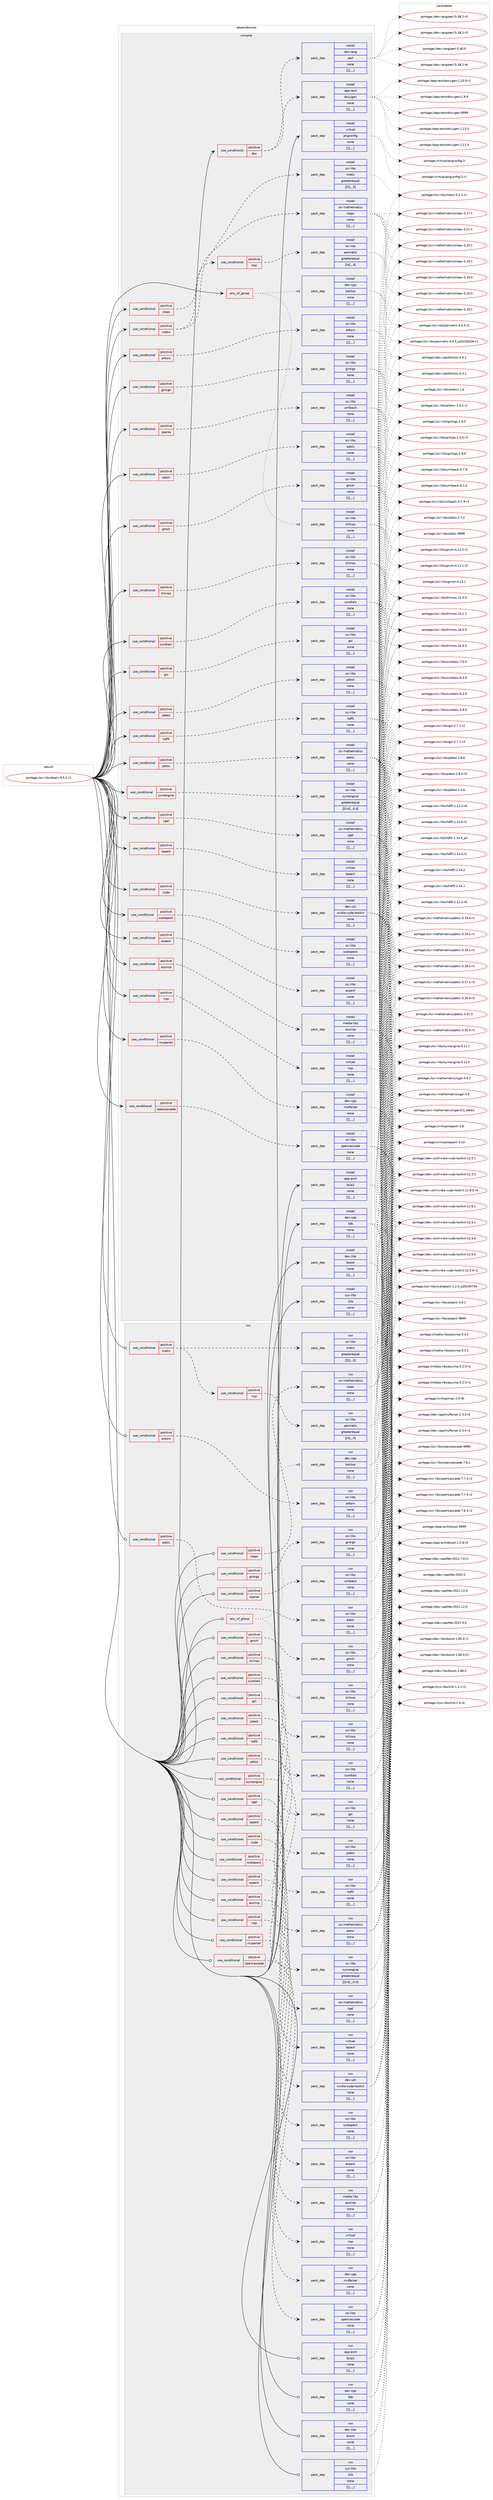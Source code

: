 digraph prolog {

# *************
# Graph options
# *************

newrank=true;
concentrate=true;
compound=true;
graph [rankdir=LR,fontname=Helvetica,fontsize=10,ranksep=1.5];#, ranksep=2.5, nodesep=0.2];
edge  [arrowhead=vee];
node  [fontname=Helvetica,fontsize=10];

# **********
# The ebuild
# **********

subgraph cluster_leftcol {
color=gray;
label=<<i>ebuild</i>>;
id [label="portage://sci-libs/dealii-9.5.2-r1", color=red, width=4, href="../sci-libs/dealii-9.5.2-r1.svg"];
}

# ****************
# The dependencies
# ****************

subgraph cluster_midcol {
color=gray;
label=<<i>dependencies</i>>;
subgraph cluster_compile {
fillcolor="#eeeeee";
style=filled;
label=<<i>compile</i>>;
subgraph any2793 {
dependency417009 [label=<<TABLE BORDER="0" CELLBORDER="1" CELLSPACING="0" CELLPADDING="4"><TR><TD CELLPADDING="10">any_of_group</TD></TR></TABLE>>, shape=none, color=red];subgraph pack304231 {
dependency417010 [label=<<TABLE BORDER="0" CELLBORDER="1" CELLSPACING="0" CELLPADDING="4" WIDTH="220"><TR><TD ROWSPAN="6" CELLPADDING="30">pack_dep</TD></TR><TR><TD WIDTH="110">install</TD></TR><TR><TD>dev-cpp</TD></TR><TR><TD>kokkos</TD></TR><TR><TD>none</TD></TR><TR><TD>[[],,,,]</TD></TR></TABLE>>, shape=none, color=blue];
}
dependency417009:e -> dependency417010:w [weight=20,style="dotted",arrowhead="oinv"];
subgraph pack304232 {
dependency417011 [label=<<TABLE BORDER="0" CELLBORDER="1" CELLSPACING="0" CELLPADDING="4" WIDTH="220"><TR><TD ROWSPAN="6" CELLPADDING="30">pack_dep</TD></TR><TR><TD WIDTH="110">install</TD></TR><TR><TD>sci-libs</TD></TR><TR><TD>trilinos</TD></TR><TR><TD>none</TD></TR><TR><TD>[[],,,,]</TD></TR></TABLE>>, shape=none, color=blue];
}
dependency417009:e -> dependency417011:w [weight=20,style="dotted",arrowhead="oinv"];
}
id:e -> dependency417009:w [weight=20,style="solid",arrowhead="vee"];
subgraph cond109792 {
dependency417012 [label=<<TABLE BORDER="0" CELLBORDER="1" CELLSPACING="0" CELLPADDING="4"><TR><TD ROWSPAN="3" CELLPADDING="10">use_conditional</TD></TR><TR><TD>positive</TD></TR><TR><TD>adolc</TD></TR></TABLE>>, shape=none, color=red];
subgraph pack304233 {
dependency417013 [label=<<TABLE BORDER="0" CELLBORDER="1" CELLSPACING="0" CELLPADDING="4" WIDTH="220"><TR><TD ROWSPAN="6" CELLPADDING="30">pack_dep</TD></TR><TR><TD WIDTH="110">install</TD></TR><TR><TD>sci-libs</TD></TR><TR><TD>adolc</TD></TR><TR><TD>none</TD></TR><TR><TD>[[],,,,]</TD></TR></TABLE>>, shape=none, color=blue];
}
dependency417012:e -> dependency417013:w [weight=20,style="dashed",arrowhead="vee"];
}
id:e -> dependency417012:w [weight=20,style="solid",arrowhead="vee"];
subgraph cond109793 {
dependency417014 [label=<<TABLE BORDER="0" CELLBORDER="1" CELLSPACING="0" CELLPADDING="4"><TR><TD ROWSPAN="3" CELLPADDING="10">use_conditional</TD></TR><TR><TD>positive</TD></TR><TR><TD>arborx</TD></TR></TABLE>>, shape=none, color=red];
subgraph pack304234 {
dependency417015 [label=<<TABLE BORDER="0" CELLBORDER="1" CELLSPACING="0" CELLPADDING="4" WIDTH="220"><TR><TD ROWSPAN="6" CELLPADDING="30">pack_dep</TD></TR><TR><TD WIDTH="110">install</TD></TR><TR><TD>sci-libs</TD></TR><TR><TD>arborx</TD></TR><TR><TD>none</TD></TR><TR><TD>[[],,,,]</TD></TR></TABLE>>, shape=none, color=blue];
}
dependency417014:e -> dependency417015:w [weight=20,style="dashed",arrowhead="vee"];
}
id:e -> dependency417014:w [weight=20,style="solid",arrowhead="vee"];
subgraph cond109794 {
dependency417016 [label=<<TABLE BORDER="0" CELLBORDER="1" CELLSPACING="0" CELLPADDING="4"><TR><TD ROWSPAN="3" CELLPADDING="10">use_conditional</TD></TR><TR><TD>positive</TD></TR><TR><TD>arpack</TD></TR></TABLE>>, shape=none, color=red];
subgraph pack304235 {
dependency417017 [label=<<TABLE BORDER="0" CELLBORDER="1" CELLSPACING="0" CELLPADDING="4" WIDTH="220"><TR><TD ROWSPAN="6" CELLPADDING="30">pack_dep</TD></TR><TR><TD WIDTH="110">install</TD></TR><TR><TD>sci-libs</TD></TR><TR><TD>arpack</TD></TR><TR><TD>none</TD></TR><TR><TD>[[],,,,]</TD></TR></TABLE>>, shape=none, color=blue];
}
dependency417016:e -> dependency417017:w [weight=20,style="dashed",arrowhead="vee"];
}
id:e -> dependency417016:w [weight=20,style="solid",arrowhead="vee"];
subgraph cond109795 {
dependency417018 [label=<<TABLE BORDER="0" CELLBORDER="1" CELLSPACING="0" CELLPADDING="4"><TR><TD ROWSPAN="3" CELLPADDING="10">use_conditional</TD></TR><TR><TD>positive</TD></TR><TR><TD>assimp</TD></TR></TABLE>>, shape=none, color=red];
subgraph pack304236 {
dependency417019 [label=<<TABLE BORDER="0" CELLBORDER="1" CELLSPACING="0" CELLPADDING="4" WIDTH="220"><TR><TD ROWSPAN="6" CELLPADDING="30">pack_dep</TD></TR><TR><TD WIDTH="110">install</TD></TR><TR><TD>media-libs</TD></TR><TR><TD>assimp</TD></TR><TR><TD>none</TD></TR><TR><TD>[[],,,,]</TD></TR></TABLE>>, shape=none, color=blue];
}
dependency417018:e -> dependency417019:w [weight=20,style="dashed",arrowhead="vee"];
}
id:e -> dependency417018:w [weight=20,style="solid",arrowhead="vee"];
subgraph cond109796 {
dependency417020 [label=<<TABLE BORDER="0" CELLBORDER="1" CELLSPACING="0" CELLPADDING="4"><TR><TD ROWSPAN="3" CELLPADDING="10">use_conditional</TD></TR><TR><TD>positive</TD></TR><TR><TD>cgal</TD></TR></TABLE>>, shape=none, color=red];
subgraph pack304237 {
dependency417021 [label=<<TABLE BORDER="0" CELLBORDER="1" CELLSPACING="0" CELLPADDING="4" WIDTH="220"><TR><TD ROWSPAN="6" CELLPADDING="30">pack_dep</TD></TR><TR><TD WIDTH="110">install</TD></TR><TR><TD>sci-mathematics</TD></TR><TR><TD>cgal</TD></TR><TR><TD>none</TD></TR><TR><TD>[[],,,,]</TD></TR></TABLE>>, shape=none, color=blue];
}
dependency417020:e -> dependency417021:w [weight=20,style="dashed",arrowhead="vee"];
}
id:e -> dependency417020:w [weight=20,style="solid",arrowhead="vee"];
subgraph cond109797 {
dependency417022 [label=<<TABLE BORDER="0" CELLBORDER="1" CELLSPACING="0" CELLPADDING="4"><TR><TD ROWSPAN="3" CELLPADDING="10">use_conditional</TD></TR><TR><TD>positive</TD></TR><TR><TD>cuda</TD></TR></TABLE>>, shape=none, color=red];
subgraph pack304238 {
dependency417023 [label=<<TABLE BORDER="0" CELLBORDER="1" CELLSPACING="0" CELLPADDING="4" WIDTH="220"><TR><TD ROWSPAN="6" CELLPADDING="30">pack_dep</TD></TR><TR><TD WIDTH="110">install</TD></TR><TR><TD>dev-util</TD></TR><TR><TD>nvidia-cuda-toolkit</TD></TR><TR><TD>none</TD></TR><TR><TD>[[],,,,]</TD></TR></TABLE>>, shape=none, color=blue];
}
dependency417022:e -> dependency417023:w [weight=20,style="dashed",arrowhead="vee"];
}
id:e -> dependency417022:w [weight=20,style="solid",arrowhead="vee"];
subgraph cond109798 {
dependency417024 [label=<<TABLE BORDER="0" CELLBORDER="1" CELLSPACING="0" CELLPADDING="4"><TR><TD ROWSPAN="3" CELLPADDING="10">use_conditional</TD></TR><TR><TD>positive</TD></TR><TR><TD>doc</TD></TR></TABLE>>, shape=none, color=red];
subgraph pack304239 {
dependency417025 [label=<<TABLE BORDER="0" CELLBORDER="1" CELLSPACING="0" CELLPADDING="4" WIDTH="220"><TR><TD ROWSPAN="6" CELLPADDING="30">pack_dep</TD></TR><TR><TD WIDTH="110">install</TD></TR><TR><TD>app-text</TD></TR><TR><TD>doxygen</TD></TR><TR><TD>none</TD></TR><TR><TD>[[],,,,]</TD></TR></TABLE>>, shape=none, color=blue];
}
dependency417024:e -> dependency417025:w [weight=20,style="dashed",arrowhead="vee"];
subgraph pack304240 {
dependency417026 [label=<<TABLE BORDER="0" CELLBORDER="1" CELLSPACING="0" CELLPADDING="4" WIDTH="220"><TR><TD ROWSPAN="6" CELLPADDING="30">pack_dep</TD></TR><TR><TD WIDTH="110">install</TD></TR><TR><TD>dev-lang</TD></TR><TR><TD>perl</TD></TR><TR><TD>none</TD></TR><TR><TD>[[],,,,]</TD></TR></TABLE>>, shape=none, color=blue];
}
dependency417024:e -> dependency417026:w [weight=20,style="dashed",arrowhead="vee"];
}
id:e -> dependency417024:w [weight=20,style="solid",arrowhead="vee"];
subgraph cond109799 {
dependency417027 [label=<<TABLE BORDER="0" CELLBORDER="1" CELLSPACING="0" CELLPADDING="4"><TR><TD ROWSPAN="3" CELLPADDING="10">use_conditional</TD></TR><TR><TD>positive</TD></TR><TR><TD>ginkgo</TD></TR></TABLE>>, shape=none, color=red];
subgraph pack304241 {
dependency417028 [label=<<TABLE BORDER="0" CELLBORDER="1" CELLSPACING="0" CELLPADDING="4" WIDTH="220"><TR><TD ROWSPAN="6" CELLPADDING="30">pack_dep</TD></TR><TR><TD WIDTH="110">install</TD></TR><TR><TD>sci-libs</TD></TR><TR><TD>ginkgo</TD></TR><TR><TD>none</TD></TR><TR><TD>[[],,,,]</TD></TR></TABLE>>, shape=none, color=blue];
}
dependency417027:e -> dependency417028:w [weight=20,style="dashed",arrowhead="vee"];
}
id:e -> dependency417027:w [weight=20,style="solid",arrowhead="vee"];
subgraph cond109800 {
dependency417029 [label=<<TABLE BORDER="0" CELLBORDER="1" CELLSPACING="0" CELLPADDING="4"><TR><TD ROWSPAN="3" CELLPADDING="10">use_conditional</TD></TR><TR><TD>positive</TD></TR><TR><TD>gmsh</TD></TR></TABLE>>, shape=none, color=red];
subgraph pack304242 {
dependency417030 [label=<<TABLE BORDER="0" CELLBORDER="1" CELLSPACING="0" CELLPADDING="4" WIDTH="220"><TR><TD ROWSPAN="6" CELLPADDING="30">pack_dep</TD></TR><TR><TD WIDTH="110">install</TD></TR><TR><TD>sci-libs</TD></TR><TR><TD>gmsh</TD></TR><TR><TD>none</TD></TR><TR><TD>[[],,,,]</TD></TR></TABLE>>, shape=none, color=blue];
}
dependency417029:e -> dependency417030:w [weight=20,style="dashed",arrowhead="vee"];
}
id:e -> dependency417029:w [weight=20,style="solid",arrowhead="vee"];
subgraph cond109801 {
dependency417031 [label=<<TABLE BORDER="0" CELLBORDER="1" CELLSPACING="0" CELLPADDING="4"><TR><TD ROWSPAN="3" CELLPADDING="10">use_conditional</TD></TR><TR><TD>positive</TD></TR><TR><TD>gsl</TD></TR></TABLE>>, shape=none, color=red];
subgraph pack304243 {
dependency417032 [label=<<TABLE BORDER="0" CELLBORDER="1" CELLSPACING="0" CELLPADDING="4" WIDTH="220"><TR><TD ROWSPAN="6" CELLPADDING="30">pack_dep</TD></TR><TR><TD WIDTH="110">install</TD></TR><TR><TD>sci-libs</TD></TR><TR><TD>gsl</TD></TR><TR><TD>none</TD></TR><TR><TD>[[],,,,]</TD></TR></TABLE>>, shape=none, color=blue];
}
dependency417031:e -> dependency417032:w [weight=20,style="dashed",arrowhead="vee"];
}
id:e -> dependency417031:w [weight=20,style="solid",arrowhead="vee"];
subgraph cond109802 {
dependency417033 [label=<<TABLE BORDER="0" CELLBORDER="1" CELLSPACING="0" CELLPADDING="4"><TR><TD ROWSPAN="3" CELLPADDING="10">use_conditional</TD></TR><TR><TD>positive</TD></TR><TR><TD>hdf5</TD></TR></TABLE>>, shape=none, color=red];
subgraph pack304244 {
dependency417034 [label=<<TABLE BORDER="0" CELLBORDER="1" CELLSPACING="0" CELLPADDING="4" WIDTH="220"><TR><TD ROWSPAN="6" CELLPADDING="30">pack_dep</TD></TR><TR><TD WIDTH="110">install</TD></TR><TR><TD>sci-libs</TD></TR><TR><TD>hdf5</TD></TR><TR><TD>none</TD></TR><TR><TD>[[],,,,]</TD></TR></TABLE>>, shape=none, color=blue];
}
dependency417033:e -> dependency417034:w [weight=20,style="dashed",arrowhead="vee"];
}
id:e -> dependency417033:w [weight=20,style="solid",arrowhead="vee"];
subgraph cond109803 {
dependency417035 [label=<<TABLE BORDER="0" CELLBORDER="1" CELLSPACING="0" CELLPADDING="4"><TR><TD ROWSPAN="3" CELLPADDING="10">use_conditional</TD></TR><TR><TD>positive</TD></TR><TR><TD>lapack</TD></TR></TABLE>>, shape=none, color=red];
subgraph pack304245 {
dependency417036 [label=<<TABLE BORDER="0" CELLBORDER="1" CELLSPACING="0" CELLPADDING="4" WIDTH="220"><TR><TD ROWSPAN="6" CELLPADDING="30">pack_dep</TD></TR><TR><TD WIDTH="110">install</TD></TR><TR><TD>virtual</TD></TR><TR><TD>lapack</TD></TR><TR><TD>none</TD></TR><TR><TD>[[],,,,]</TD></TR></TABLE>>, shape=none, color=blue];
}
dependency417035:e -> dependency417036:w [weight=20,style="dashed",arrowhead="vee"];
}
id:e -> dependency417035:w [weight=20,style="solid",arrowhead="vee"];
subgraph cond109804 {
dependency417037 [label=<<TABLE BORDER="0" CELLBORDER="1" CELLSPACING="0" CELLPADDING="4"><TR><TD ROWSPAN="3" CELLPADDING="10">use_conditional</TD></TR><TR><TD>positive</TD></TR><TR><TD>metis</TD></TR></TABLE>>, shape=none, color=red];
subgraph pack304246 {
dependency417038 [label=<<TABLE BORDER="0" CELLBORDER="1" CELLSPACING="0" CELLPADDING="4" WIDTH="220"><TR><TD ROWSPAN="6" CELLPADDING="30">pack_dep</TD></TR><TR><TD WIDTH="110">install</TD></TR><TR><TD>sci-libs</TD></TR><TR><TD>metis</TD></TR><TR><TD>greaterequal</TD></TR><TR><TD>[[5],,,5]</TD></TR></TABLE>>, shape=none, color=blue];
}
dependency417037:e -> dependency417038:w [weight=20,style="dashed",arrowhead="vee"];
subgraph cond109805 {
dependency417039 [label=<<TABLE BORDER="0" CELLBORDER="1" CELLSPACING="0" CELLPADDING="4"><TR><TD ROWSPAN="3" CELLPADDING="10">use_conditional</TD></TR><TR><TD>positive</TD></TR><TR><TD>mpi</TD></TR></TABLE>>, shape=none, color=red];
subgraph pack304247 {
dependency417040 [label=<<TABLE BORDER="0" CELLBORDER="1" CELLSPACING="0" CELLPADDING="4" WIDTH="220"><TR><TD ROWSPAN="6" CELLPADDING="30">pack_dep</TD></TR><TR><TD WIDTH="110">install</TD></TR><TR><TD>sci-libs</TD></TR><TR><TD>parmetis</TD></TR><TR><TD>greaterequal</TD></TR><TR><TD>[[4],,,4]</TD></TR></TABLE>>, shape=none, color=blue];
}
dependency417039:e -> dependency417040:w [weight=20,style="dashed",arrowhead="vee"];
}
dependency417037:e -> dependency417039:w [weight=20,style="dashed",arrowhead="vee"];
}
id:e -> dependency417037:w [weight=20,style="solid",arrowhead="vee"];
subgraph cond109806 {
dependency417041 [label=<<TABLE BORDER="0" CELLBORDER="1" CELLSPACING="0" CELLPADDING="4"><TR><TD ROWSPAN="3" CELLPADDING="10">use_conditional</TD></TR><TR><TD>positive</TD></TR><TR><TD>mpi</TD></TR></TABLE>>, shape=none, color=red];
subgraph pack304248 {
dependency417042 [label=<<TABLE BORDER="0" CELLBORDER="1" CELLSPACING="0" CELLPADDING="4" WIDTH="220"><TR><TD ROWSPAN="6" CELLPADDING="30">pack_dep</TD></TR><TR><TD WIDTH="110">install</TD></TR><TR><TD>virtual</TD></TR><TR><TD>mpi</TD></TR><TR><TD>none</TD></TR><TR><TD>[[],,,,]</TD></TR></TABLE>>, shape=none, color=blue];
}
dependency417041:e -> dependency417042:w [weight=20,style="dashed",arrowhead="vee"];
}
id:e -> dependency417041:w [weight=20,style="solid",arrowhead="vee"];
subgraph cond109807 {
dependency417043 [label=<<TABLE BORDER="0" CELLBORDER="1" CELLSPACING="0" CELLPADDING="4"><TR><TD ROWSPAN="3" CELLPADDING="10">use_conditional</TD></TR><TR><TD>positive</TD></TR><TR><TD>muparser</TD></TR></TABLE>>, shape=none, color=red];
subgraph pack304249 {
dependency417044 [label=<<TABLE BORDER="0" CELLBORDER="1" CELLSPACING="0" CELLPADDING="4" WIDTH="220"><TR><TD ROWSPAN="6" CELLPADDING="30">pack_dep</TD></TR><TR><TD WIDTH="110">install</TD></TR><TR><TD>dev-cpp</TD></TR><TR><TD>muParser</TD></TR><TR><TD>none</TD></TR><TR><TD>[[],,,,]</TD></TR></TABLE>>, shape=none, color=blue];
}
dependency417043:e -> dependency417044:w [weight=20,style="dashed",arrowhead="vee"];
}
id:e -> dependency417043:w [weight=20,style="solid",arrowhead="vee"];
subgraph cond109808 {
dependency417045 [label=<<TABLE BORDER="0" CELLBORDER="1" CELLSPACING="0" CELLPADDING="4"><TR><TD ROWSPAN="3" CELLPADDING="10">use_conditional</TD></TR><TR><TD>positive</TD></TR><TR><TD>opencascade</TD></TR></TABLE>>, shape=none, color=red];
subgraph pack304250 {
dependency417046 [label=<<TABLE BORDER="0" CELLBORDER="1" CELLSPACING="0" CELLPADDING="4" WIDTH="220"><TR><TD ROWSPAN="6" CELLPADDING="30">pack_dep</TD></TR><TR><TD WIDTH="110">install</TD></TR><TR><TD>sci-libs</TD></TR><TR><TD>opencascade</TD></TR><TR><TD>none</TD></TR><TR><TD>[[],,,,]</TD></TR></TABLE>>, shape=none, color=blue];
}
dependency417045:e -> dependency417046:w [weight=20,style="dashed",arrowhead="vee"];
}
id:e -> dependency417045:w [weight=20,style="solid",arrowhead="vee"];
subgraph cond109809 {
dependency417047 [label=<<TABLE BORDER="0" CELLBORDER="1" CELLSPACING="0" CELLPADDING="4"><TR><TD ROWSPAN="3" CELLPADDING="10">use_conditional</TD></TR><TR><TD>positive</TD></TR><TR><TD>p4est</TD></TR></TABLE>>, shape=none, color=red];
subgraph pack304251 {
dependency417048 [label=<<TABLE BORDER="0" CELLBORDER="1" CELLSPACING="0" CELLPADDING="4" WIDTH="220"><TR><TD ROWSPAN="6" CELLPADDING="30">pack_dep</TD></TR><TR><TD WIDTH="110">install</TD></TR><TR><TD>sci-libs</TD></TR><TR><TD>p4est</TD></TR><TR><TD>none</TD></TR><TR><TD>[[],,,,]</TD></TR></TABLE>>, shape=none, color=blue];
}
dependency417047:e -> dependency417048:w [weight=20,style="dashed",arrowhead="vee"];
}
id:e -> dependency417047:w [weight=20,style="solid",arrowhead="vee"];
subgraph cond109810 {
dependency417049 [label=<<TABLE BORDER="0" CELLBORDER="1" CELLSPACING="0" CELLPADDING="4"><TR><TD ROWSPAN="3" CELLPADDING="10">use_conditional</TD></TR><TR><TD>positive</TD></TR><TR><TD>petsc</TD></TR></TABLE>>, shape=none, color=red];
subgraph pack304252 {
dependency417050 [label=<<TABLE BORDER="0" CELLBORDER="1" CELLSPACING="0" CELLPADDING="4" WIDTH="220"><TR><TD ROWSPAN="6" CELLPADDING="30">pack_dep</TD></TR><TR><TD WIDTH="110">install</TD></TR><TR><TD>sci-mathematics</TD></TR><TR><TD>petsc</TD></TR><TR><TD>none</TD></TR><TR><TD>[[],,,,]</TD></TR></TABLE>>, shape=none, color=blue];
}
dependency417049:e -> dependency417050:w [weight=20,style="dashed",arrowhead="vee"];
}
id:e -> dependency417049:w [weight=20,style="solid",arrowhead="vee"];
subgraph cond109811 {
dependency417051 [label=<<TABLE BORDER="0" CELLBORDER="1" CELLSPACING="0" CELLPADDING="4"><TR><TD ROWSPAN="3" CELLPADDING="10">use_conditional</TD></TR><TR><TD>positive</TD></TR><TR><TD>scalapack</TD></TR></TABLE>>, shape=none, color=red];
subgraph pack304253 {
dependency417052 [label=<<TABLE BORDER="0" CELLBORDER="1" CELLSPACING="0" CELLPADDING="4" WIDTH="220"><TR><TD ROWSPAN="6" CELLPADDING="30">pack_dep</TD></TR><TR><TD WIDTH="110">install</TD></TR><TR><TD>sci-libs</TD></TR><TR><TD>scalapack</TD></TR><TR><TD>none</TD></TR><TR><TD>[[],,,,]</TD></TR></TABLE>>, shape=none, color=blue];
}
dependency417051:e -> dependency417052:w [weight=20,style="dashed",arrowhead="vee"];
}
id:e -> dependency417051:w [weight=20,style="solid",arrowhead="vee"];
subgraph cond109812 {
dependency417053 [label=<<TABLE BORDER="0" CELLBORDER="1" CELLSPACING="0" CELLPADDING="4"><TR><TD ROWSPAN="3" CELLPADDING="10">use_conditional</TD></TR><TR><TD>positive</TD></TR><TR><TD>slepc</TD></TR></TABLE>>, shape=none, color=red];
subgraph pack304254 {
dependency417054 [label=<<TABLE BORDER="0" CELLBORDER="1" CELLSPACING="0" CELLPADDING="4" WIDTH="220"><TR><TD ROWSPAN="6" CELLPADDING="30">pack_dep</TD></TR><TR><TD WIDTH="110">install</TD></TR><TR><TD>sci-mathematics</TD></TR><TR><TD>slepc</TD></TR><TR><TD>none</TD></TR><TR><TD>[[],,,,]</TD></TR></TABLE>>, shape=none, color=blue];
}
dependency417053:e -> dependency417054:w [weight=20,style="dashed",arrowhead="vee"];
}
id:e -> dependency417053:w [weight=20,style="solid",arrowhead="vee"];
subgraph cond109813 {
dependency417055 [label=<<TABLE BORDER="0" CELLBORDER="1" CELLSPACING="0" CELLPADDING="4"><TR><TD ROWSPAN="3" CELLPADDING="10">use_conditional</TD></TR><TR><TD>positive</TD></TR><TR><TD>sparse</TD></TR></TABLE>>, shape=none, color=red];
subgraph pack304255 {
dependency417056 [label=<<TABLE BORDER="0" CELLBORDER="1" CELLSPACING="0" CELLPADDING="4" WIDTH="220"><TR><TD ROWSPAN="6" CELLPADDING="30">pack_dep</TD></TR><TR><TD WIDTH="110">install</TD></TR><TR><TD>sci-libs</TD></TR><TR><TD>umfpack</TD></TR><TR><TD>none</TD></TR><TR><TD>[[],,,,]</TD></TR></TABLE>>, shape=none, color=blue];
}
dependency417055:e -> dependency417056:w [weight=20,style="dashed",arrowhead="vee"];
}
id:e -> dependency417055:w [weight=20,style="solid",arrowhead="vee"];
subgraph cond109814 {
dependency417057 [label=<<TABLE BORDER="0" CELLBORDER="1" CELLSPACING="0" CELLPADDING="4"><TR><TD ROWSPAN="3" CELLPADDING="10">use_conditional</TD></TR><TR><TD>positive</TD></TR><TR><TD>sundials</TD></TR></TABLE>>, shape=none, color=red];
subgraph pack304256 {
dependency417058 [label=<<TABLE BORDER="0" CELLBORDER="1" CELLSPACING="0" CELLPADDING="4" WIDTH="220"><TR><TD ROWSPAN="6" CELLPADDING="30">pack_dep</TD></TR><TR><TD WIDTH="110">install</TD></TR><TR><TD>sci-libs</TD></TR><TR><TD>sundials</TD></TR><TR><TD>none</TD></TR><TR><TD>[[],,,,]</TD></TR></TABLE>>, shape=none, color=blue];
}
dependency417057:e -> dependency417058:w [weight=20,style="dashed",arrowhead="vee"];
}
id:e -> dependency417057:w [weight=20,style="solid",arrowhead="vee"];
subgraph cond109815 {
dependency417059 [label=<<TABLE BORDER="0" CELLBORDER="1" CELLSPACING="0" CELLPADDING="4"><TR><TD ROWSPAN="3" CELLPADDING="10">use_conditional</TD></TR><TR><TD>positive</TD></TR><TR><TD>symengine</TD></TR></TABLE>>, shape=none, color=red];
subgraph pack304257 {
dependency417060 [label=<<TABLE BORDER="0" CELLBORDER="1" CELLSPACING="0" CELLPADDING="4" WIDTH="220"><TR><TD ROWSPAN="6" CELLPADDING="30">pack_dep</TD></TR><TR><TD WIDTH="110">install</TD></TR><TR><TD>sci-libs</TD></TR><TR><TD>symengine</TD></TR><TR><TD>greaterequal</TD></TR><TR><TD>[[0,4],,,0.4]</TD></TR></TABLE>>, shape=none, color=blue];
}
dependency417059:e -> dependency417060:w [weight=20,style="dashed",arrowhead="vee"];
}
id:e -> dependency417059:w [weight=20,style="solid",arrowhead="vee"];
subgraph cond109816 {
dependency417061 [label=<<TABLE BORDER="0" CELLBORDER="1" CELLSPACING="0" CELLPADDING="4"><TR><TD ROWSPAN="3" CELLPADDING="10">use_conditional</TD></TR><TR><TD>positive</TD></TR><TR><TD>trilinos</TD></TR></TABLE>>, shape=none, color=red];
subgraph pack304258 {
dependency417062 [label=<<TABLE BORDER="0" CELLBORDER="1" CELLSPACING="0" CELLPADDING="4" WIDTH="220"><TR><TD ROWSPAN="6" CELLPADDING="30">pack_dep</TD></TR><TR><TD WIDTH="110">install</TD></TR><TR><TD>sci-libs</TD></TR><TR><TD>trilinos</TD></TR><TR><TD>none</TD></TR><TR><TD>[[],,,,]</TD></TR></TABLE>>, shape=none, color=blue];
}
dependency417061:e -> dependency417062:w [weight=20,style="dashed",arrowhead="vee"];
}
id:e -> dependency417061:w [weight=20,style="solid",arrowhead="vee"];
subgraph pack304259 {
dependency417063 [label=<<TABLE BORDER="0" CELLBORDER="1" CELLSPACING="0" CELLPADDING="4" WIDTH="220"><TR><TD ROWSPAN="6" CELLPADDING="30">pack_dep</TD></TR><TR><TD WIDTH="110">install</TD></TR><TR><TD>app-arch</TD></TR><TR><TD>bzip2</TD></TR><TR><TD>none</TD></TR><TR><TD>[[],,,,]</TD></TR></TABLE>>, shape=none, color=blue];
}
id:e -> dependency417063:w [weight=20,style="solid",arrowhead="vee"];
subgraph pack304260 {
dependency417064 [label=<<TABLE BORDER="0" CELLBORDER="1" CELLSPACING="0" CELLPADDING="4" WIDTH="220"><TR><TD ROWSPAN="6" CELLPADDING="30">pack_dep</TD></TR><TR><TD WIDTH="110">install</TD></TR><TR><TD>dev-cpp</TD></TR><TR><TD>tbb</TD></TR><TR><TD>none</TD></TR><TR><TD>[[],,,,]</TD></TR></TABLE>>, shape=none, color=blue];
}
id:e -> dependency417064:w [weight=20,style="solid",arrowhead="vee"];
subgraph pack304261 {
dependency417065 [label=<<TABLE BORDER="0" CELLBORDER="1" CELLSPACING="0" CELLPADDING="4" WIDTH="220"><TR><TD ROWSPAN="6" CELLPADDING="30">pack_dep</TD></TR><TR><TD WIDTH="110">install</TD></TR><TR><TD>dev-libs</TD></TR><TR><TD>boost</TD></TR><TR><TD>none</TD></TR><TR><TD>[[],,,,]</TD></TR></TABLE>>, shape=none, color=blue];
}
id:e -> dependency417065:w [weight=20,style="solid",arrowhead="vee"];
subgraph pack304262 {
dependency417066 [label=<<TABLE BORDER="0" CELLBORDER="1" CELLSPACING="0" CELLPADDING="4" WIDTH="220"><TR><TD ROWSPAN="6" CELLPADDING="30">pack_dep</TD></TR><TR><TD WIDTH="110">install</TD></TR><TR><TD>sys-libs</TD></TR><TR><TD>zlib</TD></TR><TR><TD>none</TD></TR><TR><TD>[[],,,,]</TD></TR></TABLE>>, shape=none, color=blue];
}
id:e -> dependency417066:w [weight=20,style="solid",arrowhead="vee"];
subgraph pack304263 {
dependency417067 [label=<<TABLE BORDER="0" CELLBORDER="1" CELLSPACING="0" CELLPADDING="4" WIDTH="220"><TR><TD ROWSPAN="6" CELLPADDING="30">pack_dep</TD></TR><TR><TD WIDTH="110">install</TD></TR><TR><TD>virtual</TD></TR><TR><TD>pkgconfig</TD></TR><TR><TD>none</TD></TR><TR><TD>[[],,,,]</TD></TR></TABLE>>, shape=none, color=blue];
}
id:e -> dependency417067:w [weight=20,style="solid",arrowhead="vee"];
}
subgraph cluster_compileandrun {
fillcolor="#eeeeee";
style=filled;
label=<<i>compile and run</i>>;
}
subgraph cluster_run {
fillcolor="#eeeeee";
style=filled;
label=<<i>run</i>>;
subgraph any2794 {
dependency417068 [label=<<TABLE BORDER="0" CELLBORDER="1" CELLSPACING="0" CELLPADDING="4"><TR><TD CELLPADDING="10">any_of_group</TD></TR></TABLE>>, shape=none, color=red];subgraph pack304264 {
dependency417069 [label=<<TABLE BORDER="0" CELLBORDER="1" CELLSPACING="0" CELLPADDING="4" WIDTH="220"><TR><TD ROWSPAN="6" CELLPADDING="30">pack_dep</TD></TR><TR><TD WIDTH="110">run</TD></TR><TR><TD>dev-cpp</TD></TR><TR><TD>kokkos</TD></TR><TR><TD>none</TD></TR><TR><TD>[[],,,,]</TD></TR></TABLE>>, shape=none, color=blue];
}
dependency417068:e -> dependency417069:w [weight=20,style="dotted",arrowhead="oinv"];
subgraph pack304265 {
dependency417070 [label=<<TABLE BORDER="0" CELLBORDER="1" CELLSPACING="0" CELLPADDING="4" WIDTH="220"><TR><TD ROWSPAN="6" CELLPADDING="30">pack_dep</TD></TR><TR><TD WIDTH="110">run</TD></TR><TR><TD>sci-libs</TD></TR><TR><TD>trilinos</TD></TR><TR><TD>none</TD></TR><TR><TD>[[],,,,]</TD></TR></TABLE>>, shape=none, color=blue];
}
dependency417068:e -> dependency417070:w [weight=20,style="dotted",arrowhead="oinv"];
}
id:e -> dependency417068:w [weight=20,style="solid",arrowhead="odot"];
subgraph cond109817 {
dependency417071 [label=<<TABLE BORDER="0" CELLBORDER="1" CELLSPACING="0" CELLPADDING="4"><TR><TD ROWSPAN="3" CELLPADDING="10">use_conditional</TD></TR><TR><TD>positive</TD></TR><TR><TD>adolc</TD></TR></TABLE>>, shape=none, color=red];
subgraph pack304266 {
dependency417072 [label=<<TABLE BORDER="0" CELLBORDER="1" CELLSPACING="0" CELLPADDING="4" WIDTH="220"><TR><TD ROWSPAN="6" CELLPADDING="30">pack_dep</TD></TR><TR><TD WIDTH="110">run</TD></TR><TR><TD>sci-libs</TD></TR><TR><TD>adolc</TD></TR><TR><TD>none</TD></TR><TR><TD>[[],,,,]</TD></TR></TABLE>>, shape=none, color=blue];
}
dependency417071:e -> dependency417072:w [weight=20,style="dashed",arrowhead="vee"];
}
id:e -> dependency417071:w [weight=20,style="solid",arrowhead="odot"];
subgraph cond109818 {
dependency417073 [label=<<TABLE BORDER="0" CELLBORDER="1" CELLSPACING="0" CELLPADDING="4"><TR><TD ROWSPAN="3" CELLPADDING="10">use_conditional</TD></TR><TR><TD>positive</TD></TR><TR><TD>arborx</TD></TR></TABLE>>, shape=none, color=red];
subgraph pack304267 {
dependency417074 [label=<<TABLE BORDER="0" CELLBORDER="1" CELLSPACING="0" CELLPADDING="4" WIDTH="220"><TR><TD ROWSPAN="6" CELLPADDING="30">pack_dep</TD></TR><TR><TD WIDTH="110">run</TD></TR><TR><TD>sci-libs</TD></TR><TR><TD>arborx</TD></TR><TR><TD>none</TD></TR><TR><TD>[[],,,,]</TD></TR></TABLE>>, shape=none, color=blue];
}
dependency417073:e -> dependency417074:w [weight=20,style="dashed",arrowhead="vee"];
}
id:e -> dependency417073:w [weight=20,style="solid",arrowhead="odot"];
subgraph cond109819 {
dependency417075 [label=<<TABLE BORDER="0" CELLBORDER="1" CELLSPACING="0" CELLPADDING="4"><TR><TD ROWSPAN="3" CELLPADDING="10">use_conditional</TD></TR><TR><TD>positive</TD></TR><TR><TD>arpack</TD></TR></TABLE>>, shape=none, color=red];
subgraph pack304268 {
dependency417076 [label=<<TABLE BORDER="0" CELLBORDER="1" CELLSPACING="0" CELLPADDING="4" WIDTH="220"><TR><TD ROWSPAN="6" CELLPADDING="30">pack_dep</TD></TR><TR><TD WIDTH="110">run</TD></TR><TR><TD>sci-libs</TD></TR><TR><TD>arpack</TD></TR><TR><TD>none</TD></TR><TR><TD>[[],,,,]</TD></TR></TABLE>>, shape=none, color=blue];
}
dependency417075:e -> dependency417076:w [weight=20,style="dashed",arrowhead="vee"];
}
id:e -> dependency417075:w [weight=20,style="solid",arrowhead="odot"];
subgraph cond109820 {
dependency417077 [label=<<TABLE BORDER="0" CELLBORDER="1" CELLSPACING="0" CELLPADDING="4"><TR><TD ROWSPAN="3" CELLPADDING="10">use_conditional</TD></TR><TR><TD>positive</TD></TR><TR><TD>assimp</TD></TR></TABLE>>, shape=none, color=red];
subgraph pack304269 {
dependency417078 [label=<<TABLE BORDER="0" CELLBORDER="1" CELLSPACING="0" CELLPADDING="4" WIDTH="220"><TR><TD ROWSPAN="6" CELLPADDING="30">pack_dep</TD></TR><TR><TD WIDTH="110">run</TD></TR><TR><TD>media-libs</TD></TR><TR><TD>assimp</TD></TR><TR><TD>none</TD></TR><TR><TD>[[],,,,]</TD></TR></TABLE>>, shape=none, color=blue];
}
dependency417077:e -> dependency417078:w [weight=20,style="dashed",arrowhead="vee"];
}
id:e -> dependency417077:w [weight=20,style="solid",arrowhead="odot"];
subgraph cond109821 {
dependency417079 [label=<<TABLE BORDER="0" CELLBORDER="1" CELLSPACING="0" CELLPADDING="4"><TR><TD ROWSPAN="3" CELLPADDING="10">use_conditional</TD></TR><TR><TD>positive</TD></TR><TR><TD>cgal</TD></TR></TABLE>>, shape=none, color=red];
subgraph pack304270 {
dependency417080 [label=<<TABLE BORDER="0" CELLBORDER="1" CELLSPACING="0" CELLPADDING="4" WIDTH="220"><TR><TD ROWSPAN="6" CELLPADDING="30">pack_dep</TD></TR><TR><TD WIDTH="110">run</TD></TR><TR><TD>sci-mathematics</TD></TR><TR><TD>cgal</TD></TR><TR><TD>none</TD></TR><TR><TD>[[],,,,]</TD></TR></TABLE>>, shape=none, color=blue];
}
dependency417079:e -> dependency417080:w [weight=20,style="dashed",arrowhead="vee"];
}
id:e -> dependency417079:w [weight=20,style="solid",arrowhead="odot"];
subgraph cond109822 {
dependency417081 [label=<<TABLE BORDER="0" CELLBORDER="1" CELLSPACING="0" CELLPADDING="4"><TR><TD ROWSPAN="3" CELLPADDING="10">use_conditional</TD></TR><TR><TD>positive</TD></TR><TR><TD>cuda</TD></TR></TABLE>>, shape=none, color=red];
subgraph pack304271 {
dependency417082 [label=<<TABLE BORDER="0" CELLBORDER="1" CELLSPACING="0" CELLPADDING="4" WIDTH="220"><TR><TD ROWSPAN="6" CELLPADDING="30">pack_dep</TD></TR><TR><TD WIDTH="110">run</TD></TR><TR><TD>dev-util</TD></TR><TR><TD>nvidia-cuda-toolkit</TD></TR><TR><TD>none</TD></TR><TR><TD>[[],,,,]</TD></TR></TABLE>>, shape=none, color=blue];
}
dependency417081:e -> dependency417082:w [weight=20,style="dashed",arrowhead="vee"];
}
id:e -> dependency417081:w [weight=20,style="solid",arrowhead="odot"];
subgraph cond109823 {
dependency417083 [label=<<TABLE BORDER="0" CELLBORDER="1" CELLSPACING="0" CELLPADDING="4"><TR><TD ROWSPAN="3" CELLPADDING="10">use_conditional</TD></TR><TR><TD>positive</TD></TR><TR><TD>ginkgo</TD></TR></TABLE>>, shape=none, color=red];
subgraph pack304272 {
dependency417084 [label=<<TABLE BORDER="0" CELLBORDER="1" CELLSPACING="0" CELLPADDING="4" WIDTH="220"><TR><TD ROWSPAN="6" CELLPADDING="30">pack_dep</TD></TR><TR><TD WIDTH="110">run</TD></TR><TR><TD>sci-libs</TD></TR><TR><TD>ginkgo</TD></TR><TR><TD>none</TD></TR><TR><TD>[[],,,,]</TD></TR></TABLE>>, shape=none, color=blue];
}
dependency417083:e -> dependency417084:w [weight=20,style="dashed",arrowhead="vee"];
}
id:e -> dependency417083:w [weight=20,style="solid",arrowhead="odot"];
subgraph cond109824 {
dependency417085 [label=<<TABLE BORDER="0" CELLBORDER="1" CELLSPACING="0" CELLPADDING="4"><TR><TD ROWSPAN="3" CELLPADDING="10">use_conditional</TD></TR><TR><TD>positive</TD></TR><TR><TD>gmsh</TD></TR></TABLE>>, shape=none, color=red];
subgraph pack304273 {
dependency417086 [label=<<TABLE BORDER="0" CELLBORDER="1" CELLSPACING="0" CELLPADDING="4" WIDTH="220"><TR><TD ROWSPAN="6" CELLPADDING="30">pack_dep</TD></TR><TR><TD WIDTH="110">run</TD></TR><TR><TD>sci-libs</TD></TR><TR><TD>gmsh</TD></TR><TR><TD>none</TD></TR><TR><TD>[[],,,,]</TD></TR></TABLE>>, shape=none, color=blue];
}
dependency417085:e -> dependency417086:w [weight=20,style="dashed",arrowhead="vee"];
}
id:e -> dependency417085:w [weight=20,style="solid",arrowhead="odot"];
subgraph cond109825 {
dependency417087 [label=<<TABLE BORDER="0" CELLBORDER="1" CELLSPACING="0" CELLPADDING="4"><TR><TD ROWSPAN="3" CELLPADDING="10">use_conditional</TD></TR><TR><TD>positive</TD></TR><TR><TD>gsl</TD></TR></TABLE>>, shape=none, color=red];
subgraph pack304274 {
dependency417088 [label=<<TABLE BORDER="0" CELLBORDER="1" CELLSPACING="0" CELLPADDING="4" WIDTH="220"><TR><TD ROWSPAN="6" CELLPADDING="30">pack_dep</TD></TR><TR><TD WIDTH="110">run</TD></TR><TR><TD>sci-libs</TD></TR><TR><TD>gsl</TD></TR><TR><TD>none</TD></TR><TR><TD>[[],,,,]</TD></TR></TABLE>>, shape=none, color=blue];
}
dependency417087:e -> dependency417088:w [weight=20,style="dashed",arrowhead="vee"];
}
id:e -> dependency417087:w [weight=20,style="solid",arrowhead="odot"];
subgraph cond109826 {
dependency417089 [label=<<TABLE BORDER="0" CELLBORDER="1" CELLSPACING="0" CELLPADDING="4"><TR><TD ROWSPAN="3" CELLPADDING="10">use_conditional</TD></TR><TR><TD>positive</TD></TR><TR><TD>hdf5</TD></TR></TABLE>>, shape=none, color=red];
subgraph pack304275 {
dependency417090 [label=<<TABLE BORDER="0" CELLBORDER="1" CELLSPACING="0" CELLPADDING="4" WIDTH="220"><TR><TD ROWSPAN="6" CELLPADDING="30">pack_dep</TD></TR><TR><TD WIDTH="110">run</TD></TR><TR><TD>sci-libs</TD></TR><TR><TD>hdf5</TD></TR><TR><TD>none</TD></TR><TR><TD>[[],,,,]</TD></TR></TABLE>>, shape=none, color=blue];
}
dependency417089:e -> dependency417090:w [weight=20,style="dashed",arrowhead="vee"];
}
id:e -> dependency417089:w [weight=20,style="solid",arrowhead="odot"];
subgraph cond109827 {
dependency417091 [label=<<TABLE BORDER="0" CELLBORDER="1" CELLSPACING="0" CELLPADDING="4"><TR><TD ROWSPAN="3" CELLPADDING="10">use_conditional</TD></TR><TR><TD>positive</TD></TR><TR><TD>lapack</TD></TR></TABLE>>, shape=none, color=red];
subgraph pack304276 {
dependency417092 [label=<<TABLE BORDER="0" CELLBORDER="1" CELLSPACING="0" CELLPADDING="4" WIDTH="220"><TR><TD ROWSPAN="6" CELLPADDING="30">pack_dep</TD></TR><TR><TD WIDTH="110">run</TD></TR><TR><TD>virtual</TD></TR><TR><TD>lapack</TD></TR><TR><TD>none</TD></TR><TR><TD>[[],,,,]</TD></TR></TABLE>>, shape=none, color=blue];
}
dependency417091:e -> dependency417092:w [weight=20,style="dashed",arrowhead="vee"];
}
id:e -> dependency417091:w [weight=20,style="solid",arrowhead="odot"];
subgraph cond109828 {
dependency417093 [label=<<TABLE BORDER="0" CELLBORDER="1" CELLSPACING="0" CELLPADDING="4"><TR><TD ROWSPAN="3" CELLPADDING="10">use_conditional</TD></TR><TR><TD>positive</TD></TR><TR><TD>metis</TD></TR></TABLE>>, shape=none, color=red];
subgraph pack304277 {
dependency417094 [label=<<TABLE BORDER="0" CELLBORDER="1" CELLSPACING="0" CELLPADDING="4" WIDTH="220"><TR><TD ROWSPAN="6" CELLPADDING="30">pack_dep</TD></TR><TR><TD WIDTH="110">run</TD></TR><TR><TD>sci-libs</TD></TR><TR><TD>metis</TD></TR><TR><TD>greaterequal</TD></TR><TR><TD>[[5],,,5]</TD></TR></TABLE>>, shape=none, color=blue];
}
dependency417093:e -> dependency417094:w [weight=20,style="dashed",arrowhead="vee"];
subgraph cond109829 {
dependency417095 [label=<<TABLE BORDER="0" CELLBORDER="1" CELLSPACING="0" CELLPADDING="4"><TR><TD ROWSPAN="3" CELLPADDING="10">use_conditional</TD></TR><TR><TD>positive</TD></TR><TR><TD>mpi</TD></TR></TABLE>>, shape=none, color=red];
subgraph pack304278 {
dependency417096 [label=<<TABLE BORDER="0" CELLBORDER="1" CELLSPACING="0" CELLPADDING="4" WIDTH="220"><TR><TD ROWSPAN="6" CELLPADDING="30">pack_dep</TD></TR><TR><TD WIDTH="110">run</TD></TR><TR><TD>sci-libs</TD></TR><TR><TD>parmetis</TD></TR><TR><TD>greaterequal</TD></TR><TR><TD>[[4],,,4]</TD></TR></TABLE>>, shape=none, color=blue];
}
dependency417095:e -> dependency417096:w [weight=20,style="dashed",arrowhead="vee"];
}
dependency417093:e -> dependency417095:w [weight=20,style="dashed",arrowhead="vee"];
}
id:e -> dependency417093:w [weight=20,style="solid",arrowhead="odot"];
subgraph cond109830 {
dependency417097 [label=<<TABLE BORDER="0" CELLBORDER="1" CELLSPACING="0" CELLPADDING="4"><TR><TD ROWSPAN="3" CELLPADDING="10">use_conditional</TD></TR><TR><TD>positive</TD></TR><TR><TD>mpi</TD></TR></TABLE>>, shape=none, color=red];
subgraph pack304279 {
dependency417098 [label=<<TABLE BORDER="0" CELLBORDER="1" CELLSPACING="0" CELLPADDING="4" WIDTH="220"><TR><TD ROWSPAN="6" CELLPADDING="30">pack_dep</TD></TR><TR><TD WIDTH="110">run</TD></TR><TR><TD>virtual</TD></TR><TR><TD>mpi</TD></TR><TR><TD>none</TD></TR><TR><TD>[[],,,,]</TD></TR></TABLE>>, shape=none, color=blue];
}
dependency417097:e -> dependency417098:w [weight=20,style="dashed",arrowhead="vee"];
}
id:e -> dependency417097:w [weight=20,style="solid",arrowhead="odot"];
subgraph cond109831 {
dependency417099 [label=<<TABLE BORDER="0" CELLBORDER="1" CELLSPACING="0" CELLPADDING="4"><TR><TD ROWSPAN="3" CELLPADDING="10">use_conditional</TD></TR><TR><TD>positive</TD></TR><TR><TD>muparser</TD></TR></TABLE>>, shape=none, color=red];
subgraph pack304280 {
dependency417100 [label=<<TABLE BORDER="0" CELLBORDER="1" CELLSPACING="0" CELLPADDING="4" WIDTH="220"><TR><TD ROWSPAN="6" CELLPADDING="30">pack_dep</TD></TR><TR><TD WIDTH="110">run</TD></TR><TR><TD>dev-cpp</TD></TR><TR><TD>muParser</TD></TR><TR><TD>none</TD></TR><TR><TD>[[],,,,]</TD></TR></TABLE>>, shape=none, color=blue];
}
dependency417099:e -> dependency417100:w [weight=20,style="dashed",arrowhead="vee"];
}
id:e -> dependency417099:w [weight=20,style="solid",arrowhead="odot"];
subgraph cond109832 {
dependency417101 [label=<<TABLE BORDER="0" CELLBORDER="1" CELLSPACING="0" CELLPADDING="4"><TR><TD ROWSPAN="3" CELLPADDING="10">use_conditional</TD></TR><TR><TD>positive</TD></TR><TR><TD>opencascade</TD></TR></TABLE>>, shape=none, color=red];
subgraph pack304281 {
dependency417102 [label=<<TABLE BORDER="0" CELLBORDER="1" CELLSPACING="0" CELLPADDING="4" WIDTH="220"><TR><TD ROWSPAN="6" CELLPADDING="30">pack_dep</TD></TR><TR><TD WIDTH="110">run</TD></TR><TR><TD>sci-libs</TD></TR><TR><TD>opencascade</TD></TR><TR><TD>none</TD></TR><TR><TD>[[],,,,]</TD></TR></TABLE>>, shape=none, color=blue];
}
dependency417101:e -> dependency417102:w [weight=20,style="dashed",arrowhead="vee"];
}
id:e -> dependency417101:w [weight=20,style="solid",arrowhead="odot"];
subgraph cond109833 {
dependency417103 [label=<<TABLE BORDER="0" CELLBORDER="1" CELLSPACING="0" CELLPADDING="4"><TR><TD ROWSPAN="3" CELLPADDING="10">use_conditional</TD></TR><TR><TD>positive</TD></TR><TR><TD>p4est</TD></TR></TABLE>>, shape=none, color=red];
subgraph pack304282 {
dependency417104 [label=<<TABLE BORDER="0" CELLBORDER="1" CELLSPACING="0" CELLPADDING="4" WIDTH="220"><TR><TD ROWSPAN="6" CELLPADDING="30">pack_dep</TD></TR><TR><TD WIDTH="110">run</TD></TR><TR><TD>sci-libs</TD></TR><TR><TD>p4est</TD></TR><TR><TD>none</TD></TR><TR><TD>[[],,,,]</TD></TR></TABLE>>, shape=none, color=blue];
}
dependency417103:e -> dependency417104:w [weight=20,style="dashed",arrowhead="vee"];
}
id:e -> dependency417103:w [weight=20,style="solid",arrowhead="odot"];
subgraph cond109834 {
dependency417105 [label=<<TABLE BORDER="0" CELLBORDER="1" CELLSPACING="0" CELLPADDING="4"><TR><TD ROWSPAN="3" CELLPADDING="10">use_conditional</TD></TR><TR><TD>positive</TD></TR><TR><TD>petsc</TD></TR></TABLE>>, shape=none, color=red];
subgraph pack304283 {
dependency417106 [label=<<TABLE BORDER="0" CELLBORDER="1" CELLSPACING="0" CELLPADDING="4" WIDTH="220"><TR><TD ROWSPAN="6" CELLPADDING="30">pack_dep</TD></TR><TR><TD WIDTH="110">run</TD></TR><TR><TD>sci-mathematics</TD></TR><TR><TD>petsc</TD></TR><TR><TD>none</TD></TR><TR><TD>[[],,,,]</TD></TR></TABLE>>, shape=none, color=blue];
}
dependency417105:e -> dependency417106:w [weight=20,style="dashed",arrowhead="vee"];
}
id:e -> dependency417105:w [weight=20,style="solid",arrowhead="odot"];
subgraph cond109835 {
dependency417107 [label=<<TABLE BORDER="0" CELLBORDER="1" CELLSPACING="0" CELLPADDING="4"><TR><TD ROWSPAN="3" CELLPADDING="10">use_conditional</TD></TR><TR><TD>positive</TD></TR><TR><TD>scalapack</TD></TR></TABLE>>, shape=none, color=red];
subgraph pack304284 {
dependency417108 [label=<<TABLE BORDER="0" CELLBORDER="1" CELLSPACING="0" CELLPADDING="4" WIDTH="220"><TR><TD ROWSPAN="6" CELLPADDING="30">pack_dep</TD></TR><TR><TD WIDTH="110">run</TD></TR><TR><TD>sci-libs</TD></TR><TR><TD>scalapack</TD></TR><TR><TD>none</TD></TR><TR><TD>[[],,,,]</TD></TR></TABLE>>, shape=none, color=blue];
}
dependency417107:e -> dependency417108:w [weight=20,style="dashed",arrowhead="vee"];
}
id:e -> dependency417107:w [weight=20,style="solid",arrowhead="odot"];
subgraph cond109836 {
dependency417109 [label=<<TABLE BORDER="0" CELLBORDER="1" CELLSPACING="0" CELLPADDING="4"><TR><TD ROWSPAN="3" CELLPADDING="10">use_conditional</TD></TR><TR><TD>positive</TD></TR><TR><TD>slepc</TD></TR></TABLE>>, shape=none, color=red];
subgraph pack304285 {
dependency417110 [label=<<TABLE BORDER="0" CELLBORDER="1" CELLSPACING="0" CELLPADDING="4" WIDTH="220"><TR><TD ROWSPAN="6" CELLPADDING="30">pack_dep</TD></TR><TR><TD WIDTH="110">run</TD></TR><TR><TD>sci-mathematics</TD></TR><TR><TD>slepc</TD></TR><TR><TD>none</TD></TR><TR><TD>[[],,,,]</TD></TR></TABLE>>, shape=none, color=blue];
}
dependency417109:e -> dependency417110:w [weight=20,style="dashed",arrowhead="vee"];
}
id:e -> dependency417109:w [weight=20,style="solid",arrowhead="odot"];
subgraph cond109837 {
dependency417111 [label=<<TABLE BORDER="0" CELLBORDER="1" CELLSPACING="0" CELLPADDING="4"><TR><TD ROWSPAN="3" CELLPADDING="10">use_conditional</TD></TR><TR><TD>positive</TD></TR><TR><TD>sparse</TD></TR></TABLE>>, shape=none, color=red];
subgraph pack304286 {
dependency417112 [label=<<TABLE BORDER="0" CELLBORDER="1" CELLSPACING="0" CELLPADDING="4" WIDTH="220"><TR><TD ROWSPAN="6" CELLPADDING="30">pack_dep</TD></TR><TR><TD WIDTH="110">run</TD></TR><TR><TD>sci-libs</TD></TR><TR><TD>umfpack</TD></TR><TR><TD>none</TD></TR><TR><TD>[[],,,,]</TD></TR></TABLE>>, shape=none, color=blue];
}
dependency417111:e -> dependency417112:w [weight=20,style="dashed",arrowhead="vee"];
}
id:e -> dependency417111:w [weight=20,style="solid",arrowhead="odot"];
subgraph cond109838 {
dependency417113 [label=<<TABLE BORDER="0" CELLBORDER="1" CELLSPACING="0" CELLPADDING="4"><TR><TD ROWSPAN="3" CELLPADDING="10">use_conditional</TD></TR><TR><TD>positive</TD></TR><TR><TD>sundials</TD></TR></TABLE>>, shape=none, color=red];
subgraph pack304287 {
dependency417114 [label=<<TABLE BORDER="0" CELLBORDER="1" CELLSPACING="0" CELLPADDING="4" WIDTH="220"><TR><TD ROWSPAN="6" CELLPADDING="30">pack_dep</TD></TR><TR><TD WIDTH="110">run</TD></TR><TR><TD>sci-libs</TD></TR><TR><TD>sundials</TD></TR><TR><TD>none</TD></TR><TR><TD>[[],,,,]</TD></TR></TABLE>>, shape=none, color=blue];
}
dependency417113:e -> dependency417114:w [weight=20,style="dashed",arrowhead="vee"];
}
id:e -> dependency417113:w [weight=20,style="solid",arrowhead="odot"];
subgraph cond109839 {
dependency417115 [label=<<TABLE BORDER="0" CELLBORDER="1" CELLSPACING="0" CELLPADDING="4"><TR><TD ROWSPAN="3" CELLPADDING="10">use_conditional</TD></TR><TR><TD>positive</TD></TR><TR><TD>symengine</TD></TR></TABLE>>, shape=none, color=red];
subgraph pack304288 {
dependency417116 [label=<<TABLE BORDER="0" CELLBORDER="1" CELLSPACING="0" CELLPADDING="4" WIDTH="220"><TR><TD ROWSPAN="6" CELLPADDING="30">pack_dep</TD></TR><TR><TD WIDTH="110">run</TD></TR><TR><TD>sci-libs</TD></TR><TR><TD>symengine</TD></TR><TR><TD>greaterequal</TD></TR><TR><TD>[[0,4],,,0.4]</TD></TR></TABLE>>, shape=none, color=blue];
}
dependency417115:e -> dependency417116:w [weight=20,style="dashed",arrowhead="vee"];
}
id:e -> dependency417115:w [weight=20,style="solid",arrowhead="odot"];
subgraph cond109840 {
dependency417117 [label=<<TABLE BORDER="0" CELLBORDER="1" CELLSPACING="0" CELLPADDING="4"><TR><TD ROWSPAN="3" CELLPADDING="10">use_conditional</TD></TR><TR><TD>positive</TD></TR><TR><TD>trilinos</TD></TR></TABLE>>, shape=none, color=red];
subgraph pack304289 {
dependency417118 [label=<<TABLE BORDER="0" CELLBORDER="1" CELLSPACING="0" CELLPADDING="4" WIDTH="220"><TR><TD ROWSPAN="6" CELLPADDING="30">pack_dep</TD></TR><TR><TD WIDTH="110">run</TD></TR><TR><TD>sci-libs</TD></TR><TR><TD>trilinos</TD></TR><TR><TD>none</TD></TR><TR><TD>[[],,,,]</TD></TR></TABLE>>, shape=none, color=blue];
}
dependency417117:e -> dependency417118:w [weight=20,style="dashed",arrowhead="vee"];
}
id:e -> dependency417117:w [weight=20,style="solid",arrowhead="odot"];
subgraph pack304290 {
dependency417119 [label=<<TABLE BORDER="0" CELLBORDER="1" CELLSPACING="0" CELLPADDING="4" WIDTH="220"><TR><TD ROWSPAN="6" CELLPADDING="30">pack_dep</TD></TR><TR><TD WIDTH="110">run</TD></TR><TR><TD>app-arch</TD></TR><TR><TD>bzip2</TD></TR><TR><TD>none</TD></TR><TR><TD>[[],,,,]</TD></TR></TABLE>>, shape=none, color=blue];
}
id:e -> dependency417119:w [weight=20,style="solid",arrowhead="odot"];
subgraph pack304291 {
dependency417120 [label=<<TABLE BORDER="0" CELLBORDER="1" CELLSPACING="0" CELLPADDING="4" WIDTH="220"><TR><TD ROWSPAN="6" CELLPADDING="30">pack_dep</TD></TR><TR><TD WIDTH="110">run</TD></TR><TR><TD>dev-cpp</TD></TR><TR><TD>tbb</TD></TR><TR><TD>none</TD></TR><TR><TD>[[],,,,]</TD></TR></TABLE>>, shape=none, color=blue];
}
id:e -> dependency417120:w [weight=20,style="solid",arrowhead="odot"];
subgraph pack304292 {
dependency417121 [label=<<TABLE BORDER="0" CELLBORDER="1" CELLSPACING="0" CELLPADDING="4" WIDTH="220"><TR><TD ROWSPAN="6" CELLPADDING="30">pack_dep</TD></TR><TR><TD WIDTH="110">run</TD></TR><TR><TD>dev-libs</TD></TR><TR><TD>boost</TD></TR><TR><TD>none</TD></TR><TR><TD>[[],,,,]</TD></TR></TABLE>>, shape=none, color=blue];
}
id:e -> dependency417121:w [weight=20,style="solid",arrowhead="odot"];
subgraph pack304293 {
dependency417122 [label=<<TABLE BORDER="0" CELLBORDER="1" CELLSPACING="0" CELLPADDING="4" WIDTH="220"><TR><TD ROWSPAN="6" CELLPADDING="30">pack_dep</TD></TR><TR><TD WIDTH="110">run</TD></TR><TR><TD>sys-libs</TD></TR><TR><TD>zlib</TD></TR><TR><TD>none</TD></TR><TR><TD>[[],,,,]</TD></TR></TABLE>>, shape=none, color=blue];
}
id:e -> dependency417122:w [weight=20,style="solid",arrowhead="odot"];
}
}

# **************
# The candidates
# **************

subgraph cluster_choices {
rank=same;
color=gray;
label=<<i>candidates</i>>;

subgraph choice304231 {
color=black;
nodesep=1;
choice100101118459911211247107111107107111115455246514649 [label="portage://dev-cpp/kokkos-4.3.1", color=red, width=4,href="../dev-cpp/kokkos-4.3.1.svg"];
choice100101118459911211247107111107107111115455246484649 [label="portage://dev-cpp/kokkos-4.0.1", color=red, width=4,href="../dev-cpp/kokkos-4.0.1.svg"];
dependency417010:e -> choice100101118459911211247107111107107111115455246514649:w [style=dotted,weight="100"];
dependency417010:e -> choice100101118459911211247107111107107111115455246484649:w [style=dotted,weight="100"];
}
subgraph choice304232 {
color=black;
nodesep=1;
choice1159910545108105981154711611410510810511011111545495446484648 [label="portage://sci-libs/trilinos-16.0.0", color=red, width=4,href="../sci-libs/trilinos-16.0.0.svg"];
choice1159910545108105981154711611410510810511011111545495346494649 [label="portage://sci-libs/trilinos-15.1.1", color=red, width=4,href="../sci-libs/trilinos-15.1.1.svg"];
choice1159910545108105981154711611410510810511011111545495346484648 [label="portage://sci-libs/trilinos-15.0.0", color=red, width=4,href="../sci-libs/trilinos-15.0.0.svg"];
choice1159910545108105981154711611410510810511011111545495246524648 [label="portage://sci-libs/trilinos-14.4.0", color=red, width=4,href="../sci-libs/trilinos-14.4.0.svg"];
dependency417011:e -> choice1159910545108105981154711611410510810511011111545495446484648:w [style=dotted,weight="100"];
dependency417011:e -> choice1159910545108105981154711611410510810511011111545495346494649:w [style=dotted,weight="100"];
dependency417011:e -> choice1159910545108105981154711611410510810511011111545495346484648:w [style=dotted,weight="100"];
dependency417011:e -> choice1159910545108105981154711611410510810511011111545495246524648:w [style=dotted,weight="100"];
}
subgraph choice304233 {
color=black;
nodesep=1;
choice1159910545108105981154797100111108994557575757 [label="portage://sci-libs/adolc-9999", color=red, width=4,href="../sci-libs/adolc-9999.svg"];
choice115991054510810598115479710011110899455046554650 [label="portage://sci-libs/adolc-2.7.2", color=red, width=4,href="../sci-libs/adolc-2.7.2.svg"];
dependency417013:e -> choice1159910545108105981154797100111108994557575757:w [style=dotted,weight="100"];
dependency417013:e -> choice115991054510810598115479710011110899455046554650:w [style=dotted,weight="100"];
}
subgraph choice304234 {
color=black;
nodesep=1;
choice11599105451081059811547971149811111412045494654 [label="portage://sci-libs/arborx-1.6", color=red, width=4,href="../sci-libs/arborx-1.6.svg"];
choice1159910545108105981154797114981111141204549465246494511449 [label="portage://sci-libs/arborx-1.4.1-r1", color=red, width=4,href="../sci-libs/arborx-1.4.1-r1.svg"];
dependency417015:e -> choice11599105451081059811547971149811111412045494654:w [style=dotted,weight="100"];
dependency417015:e -> choice1159910545108105981154797114981111141204549465246494511449:w [style=dotted,weight="100"];
}
subgraph choice304235 {
color=black;
nodesep=1;
choice115991054510810598115479711411297991074557575757 [label="portage://sci-libs/arpack-9999", color=red, width=4,href="../sci-libs/arpack-9999.svg"];
choice11599105451081059811547971141129799107455146574649 [label="portage://sci-libs/arpack-3.9.1", color=red, width=4,href="../sci-libs/arpack-3.9.1.svg"];
dependency417017:e -> choice115991054510810598115479711411297991074557575757:w [style=dotted,weight="100"];
dependency417017:e -> choice11599105451081059811547971141129799107455146574649:w [style=dotted,weight="100"];
}
subgraph choice304236 {
color=black;
nodesep=1;
choice1091011001059745108105981154797115115105109112455346524650 [label="portage://media-libs/assimp-5.4.2", color=red, width=4,href="../media-libs/assimp-5.4.2.svg"];
choice1091011001059745108105981154797115115105109112455346514649 [label="portage://media-libs/assimp-5.3.1", color=red, width=4,href="../media-libs/assimp-5.3.1.svg"];
choice10910110010597451081059811547971151151051091124553465046534511450 [label="portage://media-libs/assimp-5.2.5-r2", color=red, width=4,href="../media-libs/assimp-5.2.5-r2.svg"];
choice10910110010597451081059811547971151151051091124553465046534511449 [label="portage://media-libs/assimp-5.2.5-r1", color=red, width=4,href="../media-libs/assimp-5.2.5-r1.svg"];
dependency417019:e -> choice1091011001059745108105981154797115115105109112455346524650:w [style=dotted,weight="100"];
dependency417019:e -> choice1091011001059745108105981154797115115105109112455346514649:w [style=dotted,weight="100"];
dependency417019:e -> choice10910110010597451081059811547971151151051091124553465046534511450:w [style=dotted,weight="100"];
dependency417019:e -> choice10910110010597451081059811547971151151051091124553465046534511449:w [style=dotted,weight="100"];
}
subgraph choice304237 {
color=black;
nodesep=1;
choice11599105451099711610410110997116105991154799103971084554464895981011169749 [label="portage://sci-mathematics/cgal-6.0_beta1", color=red, width=4,href="../sci-mathematics/cgal-6.0_beta1.svg"];
choice1159910545109971161041011099711610599115479910397108455346544649 [label="portage://sci-mathematics/cgal-5.6.1", color=red, width=4,href="../sci-mathematics/cgal-5.6.1.svg"];
choice115991054510997116104101109971161059911547991039710845534654 [label="portage://sci-mathematics/cgal-5.6", color=red, width=4,href="../sci-mathematics/cgal-5.6.svg"];
dependency417021:e -> choice11599105451099711610410110997116105991154799103971084554464895981011169749:w [style=dotted,weight="100"];
dependency417021:e -> choice1159910545109971161041011099711610599115479910397108455346544649:w [style=dotted,weight="100"];
dependency417021:e -> choice115991054510997116104101109971161059911547991039710845534654:w [style=dotted,weight="100"];
}
subgraph choice304238 {
color=black;
nodesep=1;
choice1001011184511711610510847110118105100105974599117100974511611111110810710511645495046544649 [label="portage://dev-util/nvidia-cuda-toolkit-12.6.1", color=red, width=4,href="../dev-util/nvidia-cuda-toolkit-12.6.1.svg"];
choice1001011184511711610510847110118105100105974599117100974511611111110810710511645495046544648 [label="portage://dev-util/nvidia-cuda-toolkit-12.6.0", color=red, width=4,href="../dev-util/nvidia-cuda-toolkit-12.6.0.svg"];
choice1001011184511711610510847110118105100105974599117100974511611111110810710511645495046534649 [label="portage://dev-util/nvidia-cuda-toolkit-12.5.1", color=red, width=4,href="../dev-util/nvidia-cuda-toolkit-12.5.1.svg"];
choice10010111845117116105108471101181051001059745991171009745116111111108107105116454950465346484511449 [label="portage://dev-util/nvidia-cuda-toolkit-12.5.0-r1", color=red, width=4,href="../dev-util/nvidia-cuda-toolkit-12.5.0-r1.svg"];
choice1001011184511711610510847110118105100105974599117100974511611111110810710511645495046524649 [label="portage://dev-util/nvidia-cuda-toolkit-12.4.1", color=red, width=4,href="../dev-util/nvidia-cuda-toolkit-12.4.1.svg"];
choice1001011184511711610510847110118105100105974599117100974511611111110810710511645495046524648 [label="portage://dev-util/nvidia-cuda-toolkit-12.4.0", color=red, width=4,href="../dev-util/nvidia-cuda-toolkit-12.4.0.svg"];
choice1001011184511711610510847110118105100105974599117100974511611111110810710511645495046514650 [label="portage://dev-util/nvidia-cuda-toolkit-12.3.2", color=red, width=4,href="../dev-util/nvidia-cuda-toolkit-12.3.2.svg"];
choice10010111845117116105108471101181051001059745991171009745116111111108107105116454949465646484511452 [label="portage://dev-util/nvidia-cuda-toolkit-11.8.0-r4", color=red, width=4,href="../dev-util/nvidia-cuda-toolkit-11.8.0-r4.svg"];
dependency417023:e -> choice1001011184511711610510847110118105100105974599117100974511611111110810710511645495046544649:w [style=dotted,weight="100"];
dependency417023:e -> choice1001011184511711610510847110118105100105974599117100974511611111110810710511645495046544648:w [style=dotted,weight="100"];
dependency417023:e -> choice1001011184511711610510847110118105100105974599117100974511611111110810710511645495046534649:w [style=dotted,weight="100"];
dependency417023:e -> choice10010111845117116105108471101181051001059745991171009745116111111108107105116454950465346484511449:w [style=dotted,weight="100"];
dependency417023:e -> choice1001011184511711610510847110118105100105974599117100974511611111110810710511645495046524649:w [style=dotted,weight="100"];
dependency417023:e -> choice1001011184511711610510847110118105100105974599117100974511611111110810710511645495046524648:w [style=dotted,weight="100"];
dependency417023:e -> choice1001011184511711610510847110118105100105974599117100974511611111110810710511645495046514650:w [style=dotted,weight="100"];
dependency417023:e -> choice10010111845117116105108471101181051001059745991171009745116111111108107105116454949465646484511452:w [style=dotted,weight="100"];
}
subgraph choice304239 {
color=black;
nodesep=1;
choice9711211245116101120116471001111201211031011104557575757 [label="portage://app-text/doxygen-9999", color=red, width=4,href="../app-text/doxygen-9999.svg"];
choice97112112451161011201164710011112012110310111045494649504648 [label="portage://app-text/doxygen-1.12.0", color=red, width=4,href="../app-text/doxygen-1.12.0.svg"];
choice97112112451161011201164710011112012110310111045494649494648 [label="portage://app-text/doxygen-1.11.0", color=red, width=4,href="../app-text/doxygen-1.11.0.svg"];
choice971121124511610112011647100111120121103101110454946494846484511449 [label="portage://app-text/doxygen-1.10.0-r1", color=red, width=4,href="../app-text/doxygen-1.10.0-r1.svg"];
choice971121124511610112011647100111120121103101110454946574656 [label="portage://app-text/doxygen-1.9.8", color=red, width=4,href="../app-text/doxygen-1.9.8.svg"];
dependency417025:e -> choice9711211245116101120116471001111201211031011104557575757:w [style=dotted,weight="100"];
dependency417025:e -> choice97112112451161011201164710011112012110310111045494649504648:w [style=dotted,weight="100"];
dependency417025:e -> choice97112112451161011201164710011112012110310111045494649494648:w [style=dotted,weight="100"];
dependency417025:e -> choice971121124511610112011647100111120121103101110454946494846484511449:w [style=dotted,weight="100"];
dependency417025:e -> choice971121124511610112011647100111120121103101110454946574656:w [style=dotted,weight="100"];
}
subgraph choice304240 {
color=black;
nodesep=1;
choice10010111845108971101034711210111410845534652484648 [label="portage://dev-lang/perl-5.40.0", color=red, width=4,href="../dev-lang/perl-5.40.0.svg"];
choice100101118451089711010347112101114108455346515646504511454 [label="portage://dev-lang/perl-5.38.2-r6", color=red, width=4,href="../dev-lang/perl-5.38.2-r6.svg"];
choice100101118451089711010347112101114108455346515646504511453 [label="portage://dev-lang/perl-5.38.2-r5", color=red, width=4,href="../dev-lang/perl-5.38.2-r5.svg"];
choice100101118451089711010347112101114108455346515646504511451 [label="portage://dev-lang/perl-5.38.2-r3", color=red, width=4,href="../dev-lang/perl-5.38.2-r3.svg"];
dependency417026:e -> choice10010111845108971101034711210111410845534652484648:w [style=dotted,weight="100"];
dependency417026:e -> choice100101118451089711010347112101114108455346515646504511454:w [style=dotted,weight="100"];
dependency417026:e -> choice100101118451089711010347112101114108455346515646504511453:w [style=dotted,weight="100"];
dependency417026:e -> choice100101118451089711010347112101114108455346515646504511451:w [style=dotted,weight="100"];
}
subgraph choice304241 {
color=black;
nodesep=1;
choice11599105451081059811547103105110107103111454946564648 [label="portage://sci-libs/ginkgo-1.8.0", color=red, width=4,href="../sci-libs/ginkgo-1.8.0.svg"];
choice11599105451081059811547103105110107103111454946544648 [label="portage://sci-libs/ginkgo-1.6.0", color=red, width=4,href="../sci-libs/ginkgo-1.6.0.svg"];
choice115991054510810598115471031051101071031114549465246484511451 [label="portage://sci-libs/ginkgo-1.4.0-r3", color=red, width=4,href="../sci-libs/ginkgo-1.4.0-r3.svg"];
dependency417028:e -> choice11599105451081059811547103105110107103111454946564648:w [style=dotted,weight="100"];
dependency417028:e -> choice11599105451081059811547103105110107103111454946544648:w [style=dotted,weight="100"];
dependency417028:e -> choice115991054510810598115471031051101071031114549465246484511451:w [style=dotted,weight="100"];
}
subgraph choice304242 {
color=black;
nodesep=1;
choice1159910545108105981154710310911510445524649514649 [label="portage://sci-libs/gmsh-4.13.1", color=red, width=4,href="../sci-libs/gmsh-4.13.1.svg"];
choice11599105451081059811547103109115104455246495046504511449 [label="portage://sci-libs/gmsh-4.12.2-r1", color=red, width=4,href="../sci-libs/gmsh-4.12.2-r1.svg"];
choice11599105451081059811547103109115104455246494946494511450 [label="portage://sci-libs/gmsh-4.11.1-r2", color=red, width=4,href="../sci-libs/gmsh-4.11.1-r2.svg"];
dependency417030:e -> choice1159910545108105981154710310911510445524649514649:w [style=dotted,weight="100"];
dependency417030:e -> choice11599105451081059811547103109115104455246495046504511449:w [style=dotted,weight="100"];
dependency417030:e -> choice11599105451081059811547103109115104455246494946494511450:w [style=dotted,weight="100"];
}
subgraph choice304243 {
color=black;
nodesep=1;
choice115991054510810598115471031151084550465546494511451 [label="portage://sci-libs/gsl-2.7.1-r3", color=red, width=4,href="../sci-libs/gsl-2.7.1-r3.svg"];
choice115991054510810598115471031151084550465546494511450 [label="portage://sci-libs/gsl-2.7.1-r2", color=red, width=4,href="../sci-libs/gsl-2.7.1-r2.svg"];
dependency417032:e -> choice115991054510810598115471031151084550465546494511451:w [style=dotted,weight="100"];
dependency417032:e -> choice115991054510810598115471031151084550465546494511450:w [style=dotted,weight="100"];
}
subgraph choice304244 {
color=black;
nodesep=1;
choice1159910545108105981154710410010253454946495246529511250 [label="portage://sci-libs/hdf5-1.14.4_p2", color=red, width=4,href="../sci-libs/hdf5-1.14.4_p2.svg"];
choice1159910545108105981154710410010253454946495246514511449 [label="portage://sci-libs/hdf5-1.14.3-r1", color=red, width=4,href="../sci-libs/hdf5-1.14.3-r1.svg"];
choice115991054510810598115471041001025345494649524650 [label="portage://sci-libs/hdf5-1.14.2", color=red, width=4,href="../sci-libs/hdf5-1.14.2.svg"];
choice115991054510810598115471041001025345494649524649 [label="portage://sci-libs/hdf5-1.14.1", color=red, width=4,href="../sci-libs/hdf5-1.14.1.svg"];
choice1159910545108105981154710410010253454946495046504511454 [label="portage://sci-libs/hdf5-1.12.2-r6", color=red, width=4,href="../sci-libs/hdf5-1.12.2-r6.svg"];
choice1159910545108105981154710410010253454946495046504511452 [label="portage://sci-libs/hdf5-1.12.2-r4", color=red, width=4,href="../sci-libs/hdf5-1.12.2-r4.svg"];
choice1159910545108105981154710410010253454946494846534511449 [label="portage://sci-libs/hdf5-1.10.5-r1", color=red, width=4,href="../sci-libs/hdf5-1.10.5-r1.svg"];
dependency417034:e -> choice1159910545108105981154710410010253454946495246529511250:w [style=dotted,weight="100"];
dependency417034:e -> choice1159910545108105981154710410010253454946495246514511449:w [style=dotted,weight="100"];
dependency417034:e -> choice115991054510810598115471041001025345494649524650:w [style=dotted,weight="100"];
dependency417034:e -> choice115991054510810598115471041001025345494649524649:w [style=dotted,weight="100"];
dependency417034:e -> choice1159910545108105981154710410010253454946495046504511454:w [style=dotted,weight="100"];
dependency417034:e -> choice1159910545108105981154710410010253454946495046504511452:w [style=dotted,weight="100"];
dependency417034:e -> choice1159910545108105981154710410010253454946494846534511449:w [style=dotted,weight="100"];
}
subgraph choice304245 {
color=black;
nodesep=1;
choice11810511411611797108471089711297991074551464948 [label="portage://virtual/lapack-3.10", color=red, width=4,href="../virtual/lapack-3.10.svg"];
choice118105114116117971084710897112979910745514656 [label="portage://virtual/lapack-3.8", color=red, width=4,href="../virtual/lapack-3.8.svg"];
dependency417036:e -> choice11810511411611797108471089711297991074551464948:w [style=dotted,weight="100"];
dependency417036:e -> choice118105114116117971084710897112979910745514656:w [style=dotted,weight="100"];
}
subgraph choice304246 {
color=black;
nodesep=1;
choice115991054510810598115471091011161051154553465046494511450 [label="portage://sci-libs/metis-5.2.1-r2", color=red, width=4,href="../sci-libs/metis-5.2.1-r2.svg"];
dependency417038:e -> choice115991054510810598115471091011161051154553465046494511450:w [style=dotted,weight="100"];
}
subgraph choice304247 {
color=black;
nodesep=1;
choice11599105451081059811547112971141091011161051154552464846519511250485051485150544511449 [label="portage://sci-libs/parmetis-4.0.3_p20230326-r1", color=red, width=4,href="../sci-libs/parmetis-4.0.3_p20230326-r1.svg"];
choice11599105451081059811547112971141091011161051154552464846514511450 [label="portage://sci-libs/parmetis-4.0.3-r2", color=red, width=4,href="../sci-libs/parmetis-4.0.3-r2.svg"];
dependency417040:e -> choice11599105451081059811547112971141091011161051154552464846519511250485051485150544511449:w [style=dotted,weight="100"];
dependency417040:e -> choice11599105451081059811547112971141091011161051154552464846514511450:w [style=dotted,weight="100"];
}
subgraph choice304248 {
color=black;
nodesep=1;
choice1181051141161179710847109112105455046484511456 [label="portage://virtual/mpi-2.0-r8", color=red, width=4,href="../virtual/mpi-2.0-r8.svg"];
dependency417042:e -> choice1181051141161179710847109112105455046484511456:w [style=dotted,weight="100"];
}
subgraph choice304249 {
color=black;
nodesep=1;
choice10010111845991121124710911780971141151011144550465146524511449 [label="portage://dev-cpp/muParser-2.3.4-r1", color=red, width=4,href="../dev-cpp/muParser-2.3.4-r1.svg"];
choice10010111845991121124710911780971141151011144550465146514511450 [label="portage://dev-cpp/muParser-2.3.3-r2", color=red, width=4,href="../dev-cpp/muParser-2.3.3-r2.svg"];
dependency417044:e -> choice10010111845991121124710911780971141151011144550465146524511449:w [style=dotted,weight="100"];
dependency417044:e -> choice10010111845991121124710911780971141151011144550465146514511450:w [style=dotted,weight="100"];
}
subgraph choice304250 {
color=black;
nodesep=1;
choice11599105451081059811547111112101110999711599971001014557575757 [label="portage://sci-libs/opencascade-9999", color=red, width=4,href="../sci-libs/opencascade-9999.svg"];
choice1159910545108105981154711111210111099971159997100101455546564649 [label="portage://sci-libs/opencascade-7.8.1", color=red, width=4,href="../sci-libs/opencascade-7.8.1.svg"];
choice11599105451081059811547111112101110999711599971001014555465546504511449 [label="portage://sci-libs/opencascade-7.7.2-r1", color=red, width=4,href="../sci-libs/opencascade-7.7.2-r1.svg"];
choice11599105451081059811547111112101110999711599971001014555465546484511450 [label="portage://sci-libs/opencascade-7.7.0-r2", color=red, width=4,href="../sci-libs/opencascade-7.7.0-r2.svg"];
choice11599105451081059811547111112101110999711599971001014555465446514511450 [label="portage://sci-libs/opencascade-7.6.3-r2", color=red, width=4,href="../sci-libs/opencascade-7.6.3-r2.svg"];
dependency417046:e -> choice11599105451081059811547111112101110999711599971001014557575757:w [style=dotted,weight="100"];
dependency417046:e -> choice1159910545108105981154711111210111099971159997100101455546564649:w [style=dotted,weight="100"];
dependency417046:e -> choice11599105451081059811547111112101110999711599971001014555465546504511449:w [style=dotted,weight="100"];
dependency417046:e -> choice11599105451081059811547111112101110999711599971001014555465546484511450:w [style=dotted,weight="100"];
dependency417046:e -> choice11599105451081059811547111112101110999711599971001014555465446514511450:w [style=dotted,weight="100"];
}
subgraph choice304251 {
color=black;
nodesep=1;
choice1159910545108105981154711252101115116455046564654 [label="portage://sci-libs/p4est-2.8.6", color=red, width=4,href="../sci-libs/p4est-2.8.6.svg"];
choice11599105451081059811547112521011151164550465646534511451 [label="portage://sci-libs/p4est-2.8.5-r3", color=red, width=4,href="../sci-libs/p4est-2.8.5-r3.svg"];
choice1159910545108105981154711252101115116455046514654 [label="portage://sci-libs/p4est-2.3.6", color=red, width=4,href="../sci-libs/p4est-2.3.6.svg"];
dependency417048:e -> choice1159910545108105981154711252101115116455046564654:w [style=dotted,weight="100"];
dependency417048:e -> choice11599105451081059811547112521011151164550465646534511451:w [style=dotted,weight="100"];
dependency417048:e -> choice1159910545108105981154711252101115116455046514654:w [style=dotted,weight="100"];
}
subgraph choice304252 {
color=black;
nodesep=1;
choice1159910545109971161041011099711610599115471121011161159945514650494651 [label="portage://sci-mathematics/petsc-3.21.3", color=red, width=4,href="../sci-mathematics/petsc-3.21.3.svg"];
choice11599105451099711610410110997116105991154711210111611599455146504846534511449 [label="portage://sci-mathematics/petsc-3.20.5-r1", color=red, width=4,href="../sci-mathematics/petsc-3.20.5-r1.svg"];
choice11599105451099711610410110997116105991154711210111611599455146495746524511449 [label="portage://sci-mathematics/petsc-3.19.4-r1", color=red, width=4,href="../sci-mathematics/petsc-3.19.4-r1.svg"];
choice11599105451099711610410110997116105991154711210111611599455146495746504511449 [label="portage://sci-mathematics/petsc-3.19.2-r1", color=red, width=4,href="../sci-mathematics/petsc-3.19.2-r1.svg"];
choice11599105451099711610410110997116105991154711210111611599455146495746494511449 [label="portage://sci-mathematics/petsc-3.19.1-r1", color=red, width=4,href="../sci-mathematics/petsc-3.19.1-r1.svg"];
choice11599105451099711610410110997116105991154711210111611599455146495646504511449 [label="portage://sci-mathematics/petsc-3.18.2-r1", color=red, width=4,href="../sci-mathematics/petsc-3.18.2-r1.svg"];
choice11599105451099711610410110997116105991154711210111611599455146495546494511450 [label="portage://sci-mathematics/petsc-3.17.1-r2", color=red, width=4,href="../sci-mathematics/petsc-3.17.1-r2.svg"];
choice11599105451099711610410110997116105991154711210111611599455146495446484511450 [label="portage://sci-mathematics/petsc-3.16.0-r2", color=red, width=4,href="../sci-mathematics/petsc-3.16.0-r2.svg"];
dependency417050:e -> choice1159910545109971161041011099711610599115471121011161159945514650494651:w [style=dotted,weight="100"];
dependency417050:e -> choice11599105451099711610410110997116105991154711210111611599455146504846534511449:w [style=dotted,weight="100"];
dependency417050:e -> choice11599105451099711610410110997116105991154711210111611599455146495746524511449:w [style=dotted,weight="100"];
dependency417050:e -> choice11599105451099711610410110997116105991154711210111611599455146495746504511449:w [style=dotted,weight="100"];
dependency417050:e -> choice11599105451099711610410110997116105991154711210111611599455146495746494511449:w [style=dotted,weight="100"];
dependency417050:e -> choice11599105451099711610410110997116105991154711210111611599455146495646504511449:w [style=dotted,weight="100"];
dependency417050:e -> choice11599105451099711610410110997116105991154711210111611599455146495546494511450:w [style=dotted,weight="100"];
dependency417050:e -> choice11599105451099711610410110997116105991154711210111611599455146495446484511450:w [style=dotted,weight="100"];
}
subgraph choice304253 {
color=black;
nodesep=1;
choice115991054510810598115471159997108971129799107455046504648951125048505248554852 [label="portage://sci-libs/scalapack-2.2.0_p20240704", color=red, width=4,href="../sci-libs/scalapack-2.2.0_p20240704.svg"];
dependency417052:e -> choice115991054510810598115471159997108971129799107455046504648951125048505248554852:w [style=dotted,weight="100"];
}
subgraph choice304254 {
color=black;
nodesep=1;
choice1159910545109971161041011099711610599115471151081011129945514650494649 [label="portage://sci-mathematics/slepc-3.21.1", color=red, width=4,href="../sci-mathematics/slepc-3.21.1.svg"];
choice1159910545109971161041011099711610599115471151081011129945514650484649 [label="portage://sci-mathematics/slepc-3.20.1", color=red, width=4,href="../sci-mathematics/slepc-3.20.1.svg"];
choice1159910545109971161041011099711610599115471151081011129945514649574649 [label="portage://sci-mathematics/slepc-3.19.1", color=red, width=4,href="../sci-mathematics/slepc-3.19.1.svg"];
choice1159910545109971161041011099711610599115471151081011129945514649574648 [label="portage://sci-mathematics/slepc-3.19.0", color=red, width=4,href="../sci-mathematics/slepc-3.19.0.svg"];
choice1159910545109971161041011099711610599115471151081011129945514649564649 [label="portage://sci-mathematics/slepc-3.18.1", color=red, width=4,href="../sci-mathematics/slepc-3.18.1.svg"];
choice1159910545109971161041011099711610599115471151081011129945514649554649 [label="portage://sci-mathematics/slepc-3.17.1", color=red, width=4,href="../sci-mathematics/slepc-3.17.1.svg"];
choice1159910545109971161041011099711610599115471151081011129945514649544648 [label="portage://sci-mathematics/slepc-3.16.0", color=red, width=4,href="../sci-mathematics/slepc-3.16.0.svg"];
dependency417054:e -> choice1159910545109971161041011099711610599115471151081011129945514650494649:w [style=dotted,weight="100"];
dependency417054:e -> choice1159910545109971161041011099711610599115471151081011129945514650484649:w [style=dotted,weight="100"];
dependency417054:e -> choice1159910545109971161041011099711610599115471151081011129945514649574649:w [style=dotted,weight="100"];
dependency417054:e -> choice1159910545109971161041011099711610599115471151081011129945514649574648:w [style=dotted,weight="100"];
dependency417054:e -> choice1159910545109971161041011099711610599115471151081011129945514649564649:w [style=dotted,weight="100"];
dependency417054:e -> choice1159910545109971161041011099711610599115471151081011129945514649554649:w [style=dotted,weight="100"];
dependency417054:e -> choice1159910545109971161041011099711610599115471151081011129945514649544648:w [style=dotted,weight="100"];
}
subgraph choice304255 {
color=black;
nodesep=1;
choice115991054510810598115471171091021129799107455446494648 [label="portage://sci-libs/umfpack-6.1.0", color=red, width=4,href="../sci-libs/umfpack-6.1.0.svg"];
choice1159910545108105981154711710910211297991074553465546574511449 [label="portage://sci-libs/umfpack-5.7.9-r1", color=red, width=4,href="../sci-libs/umfpack-5.7.9-r1.svg"];
choice115991054510810598115471171091021129799107455346554657 [label="portage://sci-libs/umfpack-5.7.9", color=red, width=4,href="../sci-libs/umfpack-5.7.9.svg"];
dependency417056:e -> choice115991054510810598115471171091021129799107455446494648:w [style=dotted,weight="100"];
dependency417056:e -> choice1159910545108105981154711710910211297991074553465546574511449:w [style=dotted,weight="100"];
dependency417056:e -> choice115991054510810598115471171091021129799107455346554657:w [style=dotted,weight="100"];
}
subgraph choice304256 {
color=black;
nodesep=1;
choice1159910545108105981154711511711010010597108115455546484648 [label="portage://sci-libs/sundials-7.0.0", color=red, width=4,href="../sci-libs/sundials-7.0.0.svg"];
choice1159910545108105981154711511711010010597108115455446534648 [label="portage://sci-libs/sundials-6.5.0", color=red, width=4,href="../sci-libs/sundials-6.5.0.svg"];
choice1159910545108105981154711511711010010597108115455446504648 [label="portage://sci-libs/sundials-6.2.0", color=red, width=4,href="../sci-libs/sundials-6.2.0.svg"];
choice1159910545108105981154711511711010010597108115455346564648 [label="portage://sci-libs/sundials-5.8.0", color=red, width=4,href="../sci-libs/sundials-5.8.0.svg"];
dependency417058:e -> choice1159910545108105981154711511711010010597108115455546484648:w [style=dotted,weight="100"];
dependency417058:e -> choice1159910545108105981154711511711010010597108115455446534648:w [style=dotted,weight="100"];
dependency417058:e -> choice1159910545108105981154711511711010010597108115455446504648:w [style=dotted,weight="100"];
dependency417058:e -> choice1159910545108105981154711511711010010597108115455346564648:w [style=dotted,weight="100"];
}
subgraph choice304257 {
color=black;
nodesep=1;
choice1159910545108105981154711512110910111010310511010145484649504648 [label="portage://sci-libs/symengine-0.12.0", color=red, width=4,href="../sci-libs/symengine-0.12.0.svg"];
choice1159910545108105981154711512110910111010310511010145484649494649 [label="portage://sci-libs/symengine-0.11.1", color=red, width=4,href="../sci-libs/symengine-0.11.1.svg"];
dependency417060:e -> choice1159910545108105981154711512110910111010310511010145484649504648:w [style=dotted,weight="100"];
dependency417060:e -> choice1159910545108105981154711512110910111010310511010145484649494649:w [style=dotted,weight="100"];
}
subgraph choice304258 {
color=black;
nodesep=1;
choice1159910545108105981154711611410510810511011111545495446484648 [label="portage://sci-libs/trilinos-16.0.0", color=red, width=4,href="../sci-libs/trilinos-16.0.0.svg"];
choice1159910545108105981154711611410510810511011111545495346494649 [label="portage://sci-libs/trilinos-15.1.1", color=red, width=4,href="../sci-libs/trilinos-15.1.1.svg"];
choice1159910545108105981154711611410510810511011111545495346484648 [label="portage://sci-libs/trilinos-15.0.0", color=red, width=4,href="../sci-libs/trilinos-15.0.0.svg"];
choice1159910545108105981154711611410510810511011111545495246524648 [label="portage://sci-libs/trilinos-14.4.0", color=red, width=4,href="../sci-libs/trilinos-14.4.0.svg"];
dependency417062:e -> choice1159910545108105981154711611410510810511011111545495446484648:w [style=dotted,weight="100"];
dependency417062:e -> choice1159910545108105981154711611410510810511011111545495346494649:w [style=dotted,weight="100"];
dependency417062:e -> choice1159910545108105981154711611410510810511011111545495346484648:w [style=dotted,weight="100"];
dependency417062:e -> choice1159910545108105981154711611410510810511011111545495246524648:w [style=dotted,weight="100"];
}
subgraph choice304259 {
color=black;
nodesep=1;
choice971121124597114991044798122105112504557575757 [label="portage://app-arch/bzip2-9999", color=red, width=4,href="../app-arch/bzip2-9999.svg"];
choice971121124597114991044798122105112504549464846564511453 [label="portage://app-arch/bzip2-1.0.8-r5", color=red, width=4,href="../app-arch/bzip2-1.0.8-r5.svg"];
dependency417063:e -> choice971121124597114991044798122105112504557575757:w [style=dotted,weight="100"];
dependency417063:e -> choice971121124597114991044798122105112504549464846564511453:w [style=dotted,weight="100"];
}
subgraph choice304260 {
color=black;
nodesep=1;
choice100101118459911211247116989845504850494649514648 [label="portage://dev-cpp/tbb-2021.13.0", color=red, width=4,href="../dev-cpp/tbb-2021.13.0.svg"];
choice100101118459911211247116989845504850494649504648 [label="portage://dev-cpp/tbb-2021.12.0", color=red, width=4,href="../dev-cpp/tbb-2021.12.0.svg"];
choice1001011184599112112471169898455048504946574648 [label="portage://dev-cpp/tbb-2021.9.0", color=red, width=4,href="../dev-cpp/tbb-2021.9.0.svg"];
choice10010111845991121124711698984550485049465546484511449 [label="portage://dev-cpp/tbb-2021.7.0-r1", color=red, width=4,href="../dev-cpp/tbb-2021.7.0-r1.svg"];
choice100101118459911211247116989845504850484651 [label="portage://dev-cpp/tbb-2020.3", color=red, width=4,href="../dev-cpp/tbb-2020.3.svg"];
dependency417064:e -> choice100101118459911211247116989845504850494649514648:w [style=dotted,weight="100"];
dependency417064:e -> choice100101118459911211247116989845504850494649504648:w [style=dotted,weight="100"];
dependency417064:e -> choice1001011184599112112471169898455048504946574648:w [style=dotted,weight="100"];
dependency417064:e -> choice10010111845991121124711698984550485049465546484511449:w [style=dotted,weight="100"];
dependency417064:e -> choice100101118459911211247116989845504850484651:w [style=dotted,weight="100"];
}
subgraph choice304261 {
color=black;
nodesep=1;
choice1001011184510810598115479811111111511645494656544648 [label="portage://dev-libs/boost-1.86.0", color=red, width=4,href="../dev-libs/boost-1.86.0.svg"];
choice10010111845108105981154798111111115116454946565346484511449 [label="portage://dev-libs/boost-1.85.0-r1", color=red, width=4,href="../dev-libs/boost-1.85.0-r1.svg"];
choice10010111845108105981154798111111115116454946565246484511451 [label="portage://dev-libs/boost-1.84.0-r3", color=red, width=4,href="../dev-libs/boost-1.84.0-r3.svg"];
dependency417065:e -> choice1001011184510810598115479811111111511645494656544648:w [style=dotted,weight="100"];
dependency417065:e -> choice10010111845108105981154798111111115116454946565346484511449:w [style=dotted,weight="100"];
dependency417065:e -> choice10010111845108105981154798111111115116454946565246484511451:w [style=dotted,weight="100"];
}
subgraph choice304262 {
color=black;
nodesep=1;
choice115121115451081059811547122108105984549465146494511449 [label="portage://sys-libs/zlib-1.3.1-r1", color=red, width=4,href="../sys-libs/zlib-1.3.1-r1.svg"];
choice11512111545108105981154712210810598454946514511452 [label="portage://sys-libs/zlib-1.3-r4", color=red, width=4,href="../sys-libs/zlib-1.3-r4.svg"];
dependency417066:e -> choice115121115451081059811547122108105984549465146494511449:w [style=dotted,weight="100"];
dependency417066:e -> choice11512111545108105981154712210810598454946514511452:w [style=dotted,weight="100"];
}
subgraph choice304263 {
color=black;
nodesep=1;
choice1181051141161179710847112107103991111101021051034551 [label="portage://virtual/pkgconfig-3", color=red, width=4,href="../virtual/pkgconfig-3.svg"];
choice11810511411611797108471121071039911111010210510345504511449 [label="portage://virtual/pkgconfig-2-r1", color=red, width=4,href="../virtual/pkgconfig-2-r1.svg"];
dependency417067:e -> choice1181051141161179710847112107103991111101021051034551:w [style=dotted,weight="100"];
dependency417067:e -> choice11810511411611797108471121071039911111010210510345504511449:w [style=dotted,weight="100"];
}
subgraph choice304264 {
color=black;
nodesep=1;
choice100101118459911211247107111107107111115455246514649 [label="portage://dev-cpp/kokkos-4.3.1", color=red, width=4,href="../dev-cpp/kokkos-4.3.1.svg"];
choice100101118459911211247107111107107111115455246484649 [label="portage://dev-cpp/kokkos-4.0.1", color=red, width=4,href="../dev-cpp/kokkos-4.0.1.svg"];
dependency417069:e -> choice100101118459911211247107111107107111115455246514649:w [style=dotted,weight="100"];
dependency417069:e -> choice100101118459911211247107111107107111115455246484649:w [style=dotted,weight="100"];
}
subgraph choice304265 {
color=black;
nodesep=1;
choice1159910545108105981154711611410510810511011111545495446484648 [label="portage://sci-libs/trilinos-16.0.0", color=red, width=4,href="../sci-libs/trilinos-16.0.0.svg"];
choice1159910545108105981154711611410510810511011111545495346494649 [label="portage://sci-libs/trilinos-15.1.1", color=red, width=4,href="../sci-libs/trilinos-15.1.1.svg"];
choice1159910545108105981154711611410510810511011111545495346484648 [label="portage://sci-libs/trilinos-15.0.0", color=red, width=4,href="../sci-libs/trilinos-15.0.0.svg"];
choice1159910545108105981154711611410510810511011111545495246524648 [label="portage://sci-libs/trilinos-14.4.0", color=red, width=4,href="../sci-libs/trilinos-14.4.0.svg"];
dependency417070:e -> choice1159910545108105981154711611410510810511011111545495446484648:w [style=dotted,weight="100"];
dependency417070:e -> choice1159910545108105981154711611410510810511011111545495346494649:w [style=dotted,weight="100"];
dependency417070:e -> choice1159910545108105981154711611410510810511011111545495346484648:w [style=dotted,weight="100"];
dependency417070:e -> choice1159910545108105981154711611410510810511011111545495246524648:w [style=dotted,weight="100"];
}
subgraph choice304266 {
color=black;
nodesep=1;
choice1159910545108105981154797100111108994557575757 [label="portage://sci-libs/adolc-9999", color=red, width=4,href="../sci-libs/adolc-9999.svg"];
choice115991054510810598115479710011110899455046554650 [label="portage://sci-libs/adolc-2.7.2", color=red, width=4,href="../sci-libs/adolc-2.7.2.svg"];
dependency417072:e -> choice1159910545108105981154797100111108994557575757:w [style=dotted,weight="100"];
dependency417072:e -> choice115991054510810598115479710011110899455046554650:w [style=dotted,weight="100"];
}
subgraph choice304267 {
color=black;
nodesep=1;
choice11599105451081059811547971149811111412045494654 [label="portage://sci-libs/arborx-1.6", color=red, width=4,href="../sci-libs/arborx-1.6.svg"];
choice1159910545108105981154797114981111141204549465246494511449 [label="portage://sci-libs/arborx-1.4.1-r1", color=red, width=4,href="../sci-libs/arborx-1.4.1-r1.svg"];
dependency417074:e -> choice11599105451081059811547971149811111412045494654:w [style=dotted,weight="100"];
dependency417074:e -> choice1159910545108105981154797114981111141204549465246494511449:w [style=dotted,weight="100"];
}
subgraph choice304268 {
color=black;
nodesep=1;
choice115991054510810598115479711411297991074557575757 [label="portage://sci-libs/arpack-9999", color=red, width=4,href="../sci-libs/arpack-9999.svg"];
choice11599105451081059811547971141129799107455146574649 [label="portage://sci-libs/arpack-3.9.1", color=red, width=4,href="../sci-libs/arpack-3.9.1.svg"];
dependency417076:e -> choice115991054510810598115479711411297991074557575757:w [style=dotted,weight="100"];
dependency417076:e -> choice11599105451081059811547971141129799107455146574649:w [style=dotted,weight="100"];
}
subgraph choice304269 {
color=black;
nodesep=1;
choice1091011001059745108105981154797115115105109112455346524650 [label="portage://media-libs/assimp-5.4.2", color=red, width=4,href="../media-libs/assimp-5.4.2.svg"];
choice1091011001059745108105981154797115115105109112455346514649 [label="portage://media-libs/assimp-5.3.1", color=red, width=4,href="../media-libs/assimp-5.3.1.svg"];
choice10910110010597451081059811547971151151051091124553465046534511450 [label="portage://media-libs/assimp-5.2.5-r2", color=red, width=4,href="../media-libs/assimp-5.2.5-r2.svg"];
choice10910110010597451081059811547971151151051091124553465046534511449 [label="portage://media-libs/assimp-5.2.5-r1", color=red, width=4,href="../media-libs/assimp-5.2.5-r1.svg"];
dependency417078:e -> choice1091011001059745108105981154797115115105109112455346524650:w [style=dotted,weight="100"];
dependency417078:e -> choice1091011001059745108105981154797115115105109112455346514649:w [style=dotted,weight="100"];
dependency417078:e -> choice10910110010597451081059811547971151151051091124553465046534511450:w [style=dotted,weight="100"];
dependency417078:e -> choice10910110010597451081059811547971151151051091124553465046534511449:w [style=dotted,weight="100"];
}
subgraph choice304270 {
color=black;
nodesep=1;
choice11599105451099711610410110997116105991154799103971084554464895981011169749 [label="portage://sci-mathematics/cgal-6.0_beta1", color=red, width=4,href="../sci-mathematics/cgal-6.0_beta1.svg"];
choice1159910545109971161041011099711610599115479910397108455346544649 [label="portage://sci-mathematics/cgal-5.6.1", color=red, width=4,href="../sci-mathematics/cgal-5.6.1.svg"];
choice115991054510997116104101109971161059911547991039710845534654 [label="portage://sci-mathematics/cgal-5.6", color=red, width=4,href="../sci-mathematics/cgal-5.6.svg"];
dependency417080:e -> choice11599105451099711610410110997116105991154799103971084554464895981011169749:w [style=dotted,weight="100"];
dependency417080:e -> choice1159910545109971161041011099711610599115479910397108455346544649:w [style=dotted,weight="100"];
dependency417080:e -> choice115991054510997116104101109971161059911547991039710845534654:w [style=dotted,weight="100"];
}
subgraph choice304271 {
color=black;
nodesep=1;
choice1001011184511711610510847110118105100105974599117100974511611111110810710511645495046544649 [label="portage://dev-util/nvidia-cuda-toolkit-12.6.1", color=red, width=4,href="../dev-util/nvidia-cuda-toolkit-12.6.1.svg"];
choice1001011184511711610510847110118105100105974599117100974511611111110810710511645495046544648 [label="portage://dev-util/nvidia-cuda-toolkit-12.6.0", color=red, width=4,href="../dev-util/nvidia-cuda-toolkit-12.6.0.svg"];
choice1001011184511711610510847110118105100105974599117100974511611111110810710511645495046534649 [label="portage://dev-util/nvidia-cuda-toolkit-12.5.1", color=red, width=4,href="../dev-util/nvidia-cuda-toolkit-12.5.1.svg"];
choice10010111845117116105108471101181051001059745991171009745116111111108107105116454950465346484511449 [label="portage://dev-util/nvidia-cuda-toolkit-12.5.0-r1", color=red, width=4,href="../dev-util/nvidia-cuda-toolkit-12.5.0-r1.svg"];
choice1001011184511711610510847110118105100105974599117100974511611111110810710511645495046524649 [label="portage://dev-util/nvidia-cuda-toolkit-12.4.1", color=red, width=4,href="../dev-util/nvidia-cuda-toolkit-12.4.1.svg"];
choice1001011184511711610510847110118105100105974599117100974511611111110810710511645495046524648 [label="portage://dev-util/nvidia-cuda-toolkit-12.4.0", color=red, width=4,href="../dev-util/nvidia-cuda-toolkit-12.4.0.svg"];
choice1001011184511711610510847110118105100105974599117100974511611111110810710511645495046514650 [label="portage://dev-util/nvidia-cuda-toolkit-12.3.2", color=red, width=4,href="../dev-util/nvidia-cuda-toolkit-12.3.2.svg"];
choice10010111845117116105108471101181051001059745991171009745116111111108107105116454949465646484511452 [label="portage://dev-util/nvidia-cuda-toolkit-11.8.0-r4", color=red, width=4,href="../dev-util/nvidia-cuda-toolkit-11.8.0-r4.svg"];
dependency417082:e -> choice1001011184511711610510847110118105100105974599117100974511611111110810710511645495046544649:w [style=dotted,weight="100"];
dependency417082:e -> choice1001011184511711610510847110118105100105974599117100974511611111110810710511645495046544648:w [style=dotted,weight="100"];
dependency417082:e -> choice1001011184511711610510847110118105100105974599117100974511611111110810710511645495046534649:w [style=dotted,weight="100"];
dependency417082:e -> choice10010111845117116105108471101181051001059745991171009745116111111108107105116454950465346484511449:w [style=dotted,weight="100"];
dependency417082:e -> choice1001011184511711610510847110118105100105974599117100974511611111110810710511645495046524649:w [style=dotted,weight="100"];
dependency417082:e -> choice1001011184511711610510847110118105100105974599117100974511611111110810710511645495046524648:w [style=dotted,weight="100"];
dependency417082:e -> choice1001011184511711610510847110118105100105974599117100974511611111110810710511645495046514650:w [style=dotted,weight="100"];
dependency417082:e -> choice10010111845117116105108471101181051001059745991171009745116111111108107105116454949465646484511452:w [style=dotted,weight="100"];
}
subgraph choice304272 {
color=black;
nodesep=1;
choice11599105451081059811547103105110107103111454946564648 [label="portage://sci-libs/ginkgo-1.8.0", color=red, width=4,href="../sci-libs/ginkgo-1.8.0.svg"];
choice11599105451081059811547103105110107103111454946544648 [label="portage://sci-libs/ginkgo-1.6.0", color=red, width=4,href="../sci-libs/ginkgo-1.6.0.svg"];
choice115991054510810598115471031051101071031114549465246484511451 [label="portage://sci-libs/ginkgo-1.4.0-r3", color=red, width=4,href="../sci-libs/ginkgo-1.4.0-r3.svg"];
dependency417084:e -> choice11599105451081059811547103105110107103111454946564648:w [style=dotted,weight="100"];
dependency417084:e -> choice11599105451081059811547103105110107103111454946544648:w [style=dotted,weight="100"];
dependency417084:e -> choice115991054510810598115471031051101071031114549465246484511451:w [style=dotted,weight="100"];
}
subgraph choice304273 {
color=black;
nodesep=1;
choice1159910545108105981154710310911510445524649514649 [label="portage://sci-libs/gmsh-4.13.1", color=red, width=4,href="../sci-libs/gmsh-4.13.1.svg"];
choice11599105451081059811547103109115104455246495046504511449 [label="portage://sci-libs/gmsh-4.12.2-r1", color=red, width=4,href="../sci-libs/gmsh-4.12.2-r1.svg"];
choice11599105451081059811547103109115104455246494946494511450 [label="portage://sci-libs/gmsh-4.11.1-r2", color=red, width=4,href="../sci-libs/gmsh-4.11.1-r2.svg"];
dependency417086:e -> choice1159910545108105981154710310911510445524649514649:w [style=dotted,weight="100"];
dependency417086:e -> choice11599105451081059811547103109115104455246495046504511449:w [style=dotted,weight="100"];
dependency417086:e -> choice11599105451081059811547103109115104455246494946494511450:w [style=dotted,weight="100"];
}
subgraph choice304274 {
color=black;
nodesep=1;
choice115991054510810598115471031151084550465546494511451 [label="portage://sci-libs/gsl-2.7.1-r3", color=red, width=4,href="../sci-libs/gsl-2.7.1-r3.svg"];
choice115991054510810598115471031151084550465546494511450 [label="portage://sci-libs/gsl-2.7.1-r2", color=red, width=4,href="../sci-libs/gsl-2.7.1-r2.svg"];
dependency417088:e -> choice115991054510810598115471031151084550465546494511451:w [style=dotted,weight="100"];
dependency417088:e -> choice115991054510810598115471031151084550465546494511450:w [style=dotted,weight="100"];
}
subgraph choice304275 {
color=black;
nodesep=1;
choice1159910545108105981154710410010253454946495246529511250 [label="portage://sci-libs/hdf5-1.14.4_p2", color=red, width=4,href="../sci-libs/hdf5-1.14.4_p2.svg"];
choice1159910545108105981154710410010253454946495246514511449 [label="portage://sci-libs/hdf5-1.14.3-r1", color=red, width=4,href="../sci-libs/hdf5-1.14.3-r1.svg"];
choice115991054510810598115471041001025345494649524650 [label="portage://sci-libs/hdf5-1.14.2", color=red, width=4,href="../sci-libs/hdf5-1.14.2.svg"];
choice115991054510810598115471041001025345494649524649 [label="portage://sci-libs/hdf5-1.14.1", color=red, width=4,href="../sci-libs/hdf5-1.14.1.svg"];
choice1159910545108105981154710410010253454946495046504511454 [label="portage://sci-libs/hdf5-1.12.2-r6", color=red, width=4,href="../sci-libs/hdf5-1.12.2-r6.svg"];
choice1159910545108105981154710410010253454946495046504511452 [label="portage://sci-libs/hdf5-1.12.2-r4", color=red, width=4,href="../sci-libs/hdf5-1.12.2-r4.svg"];
choice1159910545108105981154710410010253454946494846534511449 [label="portage://sci-libs/hdf5-1.10.5-r1", color=red, width=4,href="../sci-libs/hdf5-1.10.5-r1.svg"];
dependency417090:e -> choice1159910545108105981154710410010253454946495246529511250:w [style=dotted,weight="100"];
dependency417090:e -> choice1159910545108105981154710410010253454946495246514511449:w [style=dotted,weight="100"];
dependency417090:e -> choice115991054510810598115471041001025345494649524650:w [style=dotted,weight="100"];
dependency417090:e -> choice115991054510810598115471041001025345494649524649:w [style=dotted,weight="100"];
dependency417090:e -> choice1159910545108105981154710410010253454946495046504511454:w [style=dotted,weight="100"];
dependency417090:e -> choice1159910545108105981154710410010253454946495046504511452:w [style=dotted,weight="100"];
dependency417090:e -> choice1159910545108105981154710410010253454946494846534511449:w [style=dotted,weight="100"];
}
subgraph choice304276 {
color=black;
nodesep=1;
choice11810511411611797108471089711297991074551464948 [label="portage://virtual/lapack-3.10", color=red, width=4,href="../virtual/lapack-3.10.svg"];
choice118105114116117971084710897112979910745514656 [label="portage://virtual/lapack-3.8", color=red, width=4,href="../virtual/lapack-3.8.svg"];
dependency417092:e -> choice11810511411611797108471089711297991074551464948:w [style=dotted,weight="100"];
dependency417092:e -> choice118105114116117971084710897112979910745514656:w [style=dotted,weight="100"];
}
subgraph choice304277 {
color=black;
nodesep=1;
choice115991054510810598115471091011161051154553465046494511450 [label="portage://sci-libs/metis-5.2.1-r2", color=red, width=4,href="../sci-libs/metis-5.2.1-r2.svg"];
dependency417094:e -> choice115991054510810598115471091011161051154553465046494511450:w [style=dotted,weight="100"];
}
subgraph choice304278 {
color=black;
nodesep=1;
choice11599105451081059811547112971141091011161051154552464846519511250485051485150544511449 [label="portage://sci-libs/parmetis-4.0.3_p20230326-r1", color=red, width=4,href="../sci-libs/parmetis-4.0.3_p20230326-r1.svg"];
choice11599105451081059811547112971141091011161051154552464846514511450 [label="portage://sci-libs/parmetis-4.0.3-r2", color=red, width=4,href="../sci-libs/parmetis-4.0.3-r2.svg"];
dependency417096:e -> choice11599105451081059811547112971141091011161051154552464846519511250485051485150544511449:w [style=dotted,weight="100"];
dependency417096:e -> choice11599105451081059811547112971141091011161051154552464846514511450:w [style=dotted,weight="100"];
}
subgraph choice304279 {
color=black;
nodesep=1;
choice1181051141161179710847109112105455046484511456 [label="portage://virtual/mpi-2.0-r8", color=red, width=4,href="../virtual/mpi-2.0-r8.svg"];
dependency417098:e -> choice1181051141161179710847109112105455046484511456:w [style=dotted,weight="100"];
}
subgraph choice304280 {
color=black;
nodesep=1;
choice10010111845991121124710911780971141151011144550465146524511449 [label="portage://dev-cpp/muParser-2.3.4-r1", color=red, width=4,href="../dev-cpp/muParser-2.3.4-r1.svg"];
choice10010111845991121124710911780971141151011144550465146514511450 [label="portage://dev-cpp/muParser-2.3.3-r2", color=red, width=4,href="../dev-cpp/muParser-2.3.3-r2.svg"];
dependency417100:e -> choice10010111845991121124710911780971141151011144550465146524511449:w [style=dotted,weight="100"];
dependency417100:e -> choice10010111845991121124710911780971141151011144550465146514511450:w [style=dotted,weight="100"];
}
subgraph choice304281 {
color=black;
nodesep=1;
choice11599105451081059811547111112101110999711599971001014557575757 [label="portage://sci-libs/opencascade-9999", color=red, width=4,href="../sci-libs/opencascade-9999.svg"];
choice1159910545108105981154711111210111099971159997100101455546564649 [label="portage://sci-libs/opencascade-7.8.1", color=red, width=4,href="../sci-libs/opencascade-7.8.1.svg"];
choice11599105451081059811547111112101110999711599971001014555465546504511449 [label="portage://sci-libs/opencascade-7.7.2-r1", color=red, width=4,href="../sci-libs/opencascade-7.7.2-r1.svg"];
choice11599105451081059811547111112101110999711599971001014555465546484511450 [label="portage://sci-libs/opencascade-7.7.0-r2", color=red, width=4,href="../sci-libs/opencascade-7.7.0-r2.svg"];
choice11599105451081059811547111112101110999711599971001014555465446514511450 [label="portage://sci-libs/opencascade-7.6.3-r2", color=red, width=4,href="../sci-libs/opencascade-7.6.3-r2.svg"];
dependency417102:e -> choice11599105451081059811547111112101110999711599971001014557575757:w [style=dotted,weight="100"];
dependency417102:e -> choice1159910545108105981154711111210111099971159997100101455546564649:w [style=dotted,weight="100"];
dependency417102:e -> choice11599105451081059811547111112101110999711599971001014555465546504511449:w [style=dotted,weight="100"];
dependency417102:e -> choice11599105451081059811547111112101110999711599971001014555465546484511450:w [style=dotted,weight="100"];
dependency417102:e -> choice11599105451081059811547111112101110999711599971001014555465446514511450:w [style=dotted,weight="100"];
}
subgraph choice304282 {
color=black;
nodesep=1;
choice1159910545108105981154711252101115116455046564654 [label="portage://sci-libs/p4est-2.8.6", color=red, width=4,href="../sci-libs/p4est-2.8.6.svg"];
choice11599105451081059811547112521011151164550465646534511451 [label="portage://sci-libs/p4est-2.8.5-r3", color=red, width=4,href="../sci-libs/p4est-2.8.5-r3.svg"];
choice1159910545108105981154711252101115116455046514654 [label="portage://sci-libs/p4est-2.3.6", color=red, width=4,href="../sci-libs/p4est-2.3.6.svg"];
dependency417104:e -> choice1159910545108105981154711252101115116455046564654:w [style=dotted,weight="100"];
dependency417104:e -> choice11599105451081059811547112521011151164550465646534511451:w [style=dotted,weight="100"];
dependency417104:e -> choice1159910545108105981154711252101115116455046514654:w [style=dotted,weight="100"];
}
subgraph choice304283 {
color=black;
nodesep=1;
choice1159910545109971161041011099711610599115471121011161159945514650494651 [label="portage://sci-mathematics/petsc-3.21.3", color=red, width=4,href="../sci-mathematics/petsc-3.21.3.svg"];
choice11599105451099711610410110997116105991154711210111611599455146504846534511449 [label="portage://sci-mathematics/petsc-3.20.5-r1", color=red, width=4,href="../sci-mathematics/petsc-3.20.5-r1.svg"];
choice11599105451099711610410110997116105991154711210111611599455146495746524511449 [label="portage://sci-mathematics/petsc-3.19.4-r1", color=red, width=4,href="../sci-mathematics/petsc-3.19.4-r1.svg"];
choice11599105451099711610410110997116105991154711210111611599455146495746504511449 [label="portage://sci-mathematics/petsc-3.19.2-r1", color=red, width=4,href="../sci-mathematics/petsc-3.19.2-r1.svg"];
choice11599105451099711610410110997116105991154711210111611599455146495746494511449 [label="portage://sci-mathematics/petsc-3.19.1-r1", color=red, width=4,href="../sci-mathematics/petsc-3.19.1-r1.svg"];
choice11599105451099711610410110997116105991154711210111611599455146495646504511449 [label="portage://sci-mathematics/petsc-3.18.2-r1", color=red, width=4,href="../sci-mathematics/petsc-3.18.2-r1.svg"];
choice11599105451099711610410110997116105991154711210111611599455146495546494511450 [label="portage://sci-mathematics/petsc-3.17.1-r2", color=red, width=4,href="../sci-mathematics/petsc-3.17.1-r2.svg"];
choice11599105451099711610410110997116105991154711210111611599455146495446484511450 [label="portage://sci-mathematics/petsc-3.16.0-r2", color=red, width=4,href="../sci-mathematics/petsc-3.16.0-r2.svg"];
dependency417106:e -> choice1159910545109971161041011099711610599115471121011161159945514650494651:w [style=dotted,weight="100"];
dependency417106:e -> choice11599105451099711610410110997116105991154711210111611599455146504846534511449:w [style=dotted,weight="100"];
dependency417106:e -> choice11599105451099711610410110997116105991154711210111611599455146495746524511449:w [style=dotted,weight="100"];
dependency417106:e -> choice11599105451099711610410110997116105991154711210111611599455146495746504511449:w [style=dotted,weight="100"];
dependency417106:e -> choice11599105451099711610410110997116105991154711210111611599455146495746494511449:w [style=dotted,weight="100"];
dependency417106:e -> choice11599105451099711610410110997116105991154711210111611599455146495646504511449:w [style=dotted,weight="100"];
dependency417106:e -> choice11599105451099711610410110997116105991154711210111611599455146495546494511450:w [style=dotted,weight="100"];
dependency417106:e -> choice11599105451099711610410110997116105991154711210111611599455146495446484511450:w [style=dotted,weight="100"];
}
subgraph choice304284 {
color=black;
nodesep=1;
choice115991054510810598115471159997108971129799107455046504648951125048505248554852 [label="portage://sci-libs/scalapack-2.2.0_p20240704", color=red, width=4,href="../sci-libs/scalapack-2.2.0_p20240704.svg"];
dependency417108:e -> choice115991054510810598115471159997108971129799107455046504648951125048505248554852:w [style=dotted,weight="100"];
}
subgraph choice304285 {
color=black;
nodesep=1;
choice1159910545109971161041011099711610599115471151081011129945514650494649 [label="portage://sci-mathematics/slepc-3.21.1", color=red, width=4,href="../sci-mathematics/slepc-3.21.1.svg"];
choice1159910545109971161041011099711610599115471151081011129945514650484649 [label="portage://sci-mathematics/slepc-3.20.1", color=red, width=4,href="../sci-mathematics/slepc-3.20.1.svg"];
choice1159910545109971161041011099711610599115471151081011129945514649574649 [label="portage://sci-mathematics/slepc-3.19.1", color=red, width=4,href="../sci-mathematics/slepc-3.19.1.svg"];
choice1159910545109971161041011099711610599115471151081011129945514649574648 [label="portage://sci-mathematics/slepc-3.19.0", color=red, width=4,href="../sci-mathematics/slepc-3.19.0.svg"];
choice1159910545109971161041011099711610599115471151081011129945514649564649 [label="portage://sci-mathematics/slepc-3.18.1", color=red, width=4,href="../sci-mathematics/slepc-3.18.1.svg"];
choice1159910545109971161041011099711610599115471151081011129945514649554649 [label="portage://sci-mathematics/slepc-3.17.1", color=red, width=4,href="../sci-mathematics/slepc-3.17.1.svg"];
choice1159910545109971161041011099711610599115471151081011129945514649544648 [label="portage://sci-mathematics/slepc-3.16.0", color=red, width=4,href="../sci-mathematics/slepc-3.16.0.svg"];
dependency417110:e -> choice1159910545109971161041011099711610599115471151081011129945514650494649:w [style=dotted,weight="100"];
dependency417110:e -> choice1159910545109971161041011099711610599115471151081011129945514650484649:w [style=dotted,weight="100"];
dependency417110:e -> choice1159910545109971161041011099711610599115471151081011129945514649574649:w [style=dotted,weight="100"];
dependency417110:e -> choice1159910545109971161041011099711610599115471151081011129945514649574648:w [style=dotted,weight="100"];
dependency417110:e -> choice1159910545109971161041011099711610599115471151081011129945514649564649:w [style=dotted,weight="100"];
dependency417110:e -> choice1159910545109971161041011099711610599115471151081011129945514649554649:w [style=dotted,weight="100"];
dependency417110:e -> choice1159910545109971161041011099711610599115471151081011129945514649544648:w [style=dotted,weight="100"];
}
subgraph choice304286 {
color=black;
nodesep=1;
choice115991054510810598115471171091021129799107455446494648 [label="portage://sci-libs/umfpack-6.1.0", color=red, width=4,href="../sci-libs/umfpack-6.1.0.svg"];
choice1159910545108105981154711710910211297991074553465546574511449 [label="portage://sci-libs/umfpack-5.7.9-r1", color=red, width=4,href="../sci-libs/umfpack-5.7.9-r1.svg"];
choice115991054510810598115471171091021129799107455346554657 [label="portage://sci-libs/umfpack-5.7.9", color=red, width=4,href="../sci-libs/umfpack-5.7.9.svg"];
dependency417112:e -> choice115991054510810598115471171091021129799107455446494648:w [style=dotted,weight="100"];
dependency417112:e -> choice1159910545108105981154711710910211297991074553465546574511449:w [style=dotted,weight="100"];
dependency417112:e -> choice115991054510810598115471171091021129799107455346554657:w [style=dotted,weight="100"];
}
subgraph choice304287 {
color=black;
nodesep=1;
choice1159910545108105981154711511711010010597108115455546484648 [label="portage://sci-libs/sundials-7.0.0", color=red, width=4,href="../sci-libs/sundials-7.0.0.svg"];
choice1159910545108105981154711511711010010597108115455446534648 [label="portage://sci-libs/sundials-6.5.0", color=red, width=4,href="../sci-libs/sundials-6.5.0.svg"];
choice1159910545108105981154711511711010010597108115455446504648 [label="portage://sci-libs/sundials-6.2.0", color=red, width=4,href="../sci-libs/sundials-6.2.0.svg"];
choice1159910545108105981154711511711010010597108115455346564648 [label="portage://sci-libs/sundials-5.8.0", color=red, width=4,href="../sci-libs/sundials-5.8.0.svg"];
dependency417114:e -> choice1159910545108105981154711511711010010597108115455546484648:w [style=dotted,weight="100"];
dependency417114:e -> choice1159910545108105981154711511711010010597108115455446534648:w [style=dotted,weight="100"];
dependency417114:e -> choice1159910545108105981154711511711010010597108115455446504648:w [style=dotted,weight="100"];
dependency417114:e -> choice1159910545108105981154711511711010010597108115455346564648:w [style=dotted,weight="100"];
}
subgraph choice304288 {
color=black;
nodesep=1;
choice1159910545108105981154711512110910111010310511010145484649504648 [label="portage://sci-libs/symengine-0.12.0", color=red, width=4,href="../sci-libs/symengine-0.12.0.svg"];
choice1159910545108105981154711512110910111010310511010145484649494649 [label="portage://sci-libs/symengine-0.11.1", color=red, width=4,href="../sci-libs/symengine-0.11.1.svg"];
dependency417116:e -> choice1159910545108105981154711512110910111010310511010145484649504648:w [style=dotted,weight="100"];
dependency417116:e -> choice1159910545108105981154711512110910111010310511010145484649494649:w [style=dotted,weight="100"];
}
subgraph choice304289 {
color=black;
nodesep=1;
choice1159910545108105981154711611410510810511011111545495446484648 [label="portage://sci-libs/trilinos-16.0.0", color=red, width=4,href="../sci-libs/trilinos-16.0.0.svg"];
choice1159910545108105981154711611410510810511011111545495346494649 [label="portage://sci-libs/trilinos-15.1.1", color=red, width=4,href="../sci-libs/trilinos-15.1.1.svg"];
choice1159910545108105981154711611410510810511011111545495346484648 [label="portage://sci-libs/trilinos-15.0.0", color=red, width=4,href="../sci-libs/trilinos-15.0.0.svg"];
choice1159910545108105981154711611410510810511011111545495246524648 [label="portage://sci-libs/trilinos-14.4.0", color=red, width=4,href="../sci-libs/trilinos-14.4.0.svg"];
dependency417118:e -> choice1159910545108105981154711611410510810511011111545495446484648:w [style=dotted,weight="100"];
dependency417118:e -> choice1159910545108105981154711611410510810511011111545495346494649:w [style=dotted,weight="100"];
dependency417118:e -> choice1159910545108105981154711611410510810511011111545495346484648:w [style=dotted,weight="100"];
dependency417118:e -> choice1159910545108105981154711611410510810511011111545495246524648:w [style=dotted,weight="100"];
}
subgraph choice304290 {
color=black;
nodesep=1;
choice971121124597114991044798122105112504557575757 [label="portage://app-arch/bzip2-9999", color=red, width=4,href="../app-arch/bzip2-9999.svg"];
choice971121124597114991044798122105112504549464846564511453 [label="portage://app-arch/bzip2-1.0.8-r5", color=red, width=4,href="../app-arch/bzip2-1.0.8-r5.svg"];
dependency417119:e -> choice971121124597114991044798122105112504557575757:w [style=dotted,weight="100"];
dependency417119:e -> choice971121124597114991044798122105112504549464846564511453:w [style=dotted,weight="100"];
}
subgraph choice304291 {
color=black;
nodesep=1;
choice100101118459911211247116989845504850494649514648 [label="portage://dev-cpp/tbb-2021.13.0", color=red, width=4,href="../dev-cpp/tbb-2021.13.0.svg"];
choice100101118459911211247116989845504850494649504648 [label="portage://dev-cpp/tbb-2021.12.0", color=red, width=4,href="../dev-cpp/tbb-2021.12.0.svg"];
choice1001011184599112112471169898455048504946574648 [label="portage://dev-cpp/tbb-2021.9.0", color=red, width=4,href="../dev-cpp/tbb-2021.9.0.svg"];
choice10010111845991121124711698984550485049465546484511449 [label="portage://dev-cpp/tbb-2021.7.0-r1", color=red, width=4,href="../dev-cpp/tbb-2021.7.0-r1.svg"];
choice100101118459911211247116989845504850484651 [label="portage://dev-cpp/tbb-2020.3", color=red, width=4,href="../dev-cpp/tbb-2020.3.svg"];
dependency417120:e -> choice100101118459911211247116989845504850494649514648:w [style=dotted,weight="100"];
dependency417120:e -> choice100101118459911211247116989845504850494649504648:w [style=dotted,weight="100"];
dependency417120:e -> choice1001011184599112112471169898455048504946574648:w [style=dotted,weight="100"];
dependency417120:e -> choice10010111845991121124711698984550485049465546484511449:w [style=dotted,weight="100"];
dependency417120:e -> choice100101118459911211247116989845504850484651:w [style=dotted,weight="100"];
}
subgraph choice304292 {
color=black;
nodesep=1;
choice1001011184510810598115479811111111511645494656544648 [label="portage://dev-libs/boost-1.86.0", color=red, width=4,href="../dev-libs/boost-1.86.0.svg"];
choice10010111845108105981154798111111115116454946565346484511449 [label="portage://dev-libs/boost-1.85.0-r1", color=red, width=4,href="../dev-libs/boost-1.85.0-r1.svg"];
choice10010111845108105981154798111111115116454946565246484511451 [label="portage://dev-libs/boost-1.84.0-r3", color=red, width=4,href="../dev-libs/boost-1.84.0-r3.svg"];
dependency417121:e -> choice1001011184510810598115479811111111511645494656544648:w [style=dotted,weight="100"];
dependency417121:e -> choice10010111845108105981154798111111115116454946565346484511449:w [style=dotted,weight="100"];
dependency417121:e -> choice10010111845108105981154798111111115116454946565246484511451:w [style=dotted,weight="100"];
}
subgraph choice304293 {
color=black;
nodesep=1;
choice115121115451081059811547122108105984549465146494511449 [label="portage://sys-libs/zlib-1.3.1-r1", color=red, width=4,href="../sys-libs/zlib-1.3.1-r1.svg"];
choice11512111545108105981154712210810598454946514511452 [label="portage://sys-libs/zlib-1.3-r4", color=red, width=4,href="../sys-libs/zlib-1.3-r4.svg"];
dependency417122:e -> choice115121115451081059811547122108105984549465146494511449:w [style=dotted,weight="100"];
dependency417122:e -> choice11512111545108105981154712210810598454946514511452:w [style=dotted,weight="100"];
}
}

}
